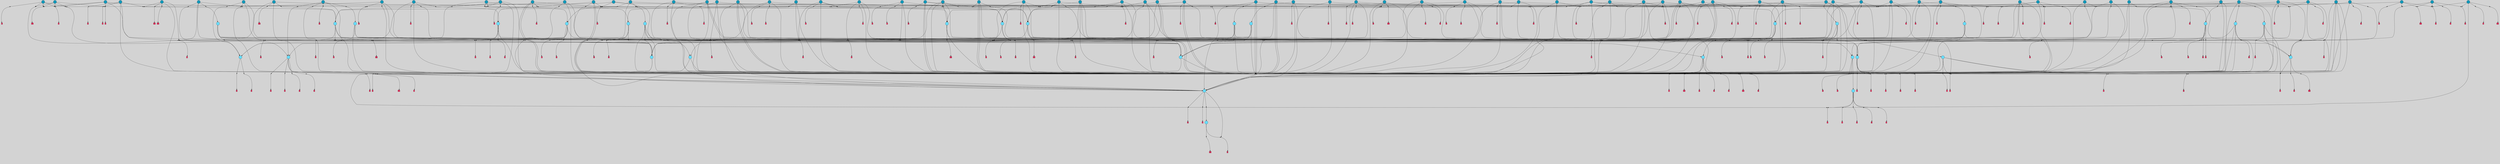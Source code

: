 // File exported with GEGELATI v1.3.1
// On the 2024-04-08 17:49:30
// With the File::TPGGraphDotExporter
digraph{
	graph[pad = "0.212, 0.055" bgcolor = lightgray]
	node[shape=circle style = filled label = ""]
		T3 [fillcolor="#66ddff"]
		T7 [fillcolor="#66ddff"]
		T9 [fillcolor="#66ddff"]
		T11 [fillcolor="#66ddff"]
		T24 [fillcolor="#66ddff"]
		T27 [fillcolor="#66ddff"]
		T90 [fillcolor="#66ddff"]
		T111 [fillcolor="#66ddff"]
		T129 [fillcolor="#66ddff"]
		T150 [fillcolor="#66ddff"]
		T159 [fillcolor="#66ddff"]
		T193 [fillcolor="#66ddff"]
		T211 [fillcolor="#66ddff"]
		T212 [fillcolor="#66ddff"]
		T215 [fillcolor="#66ddff"]
		T255 [fillcolor="#1199bb"]
		T321 [fillcolor="#66ddff"]
		T322 [fillcolor="#1199bb"]
		T399 [fillcolor="#66ddff"]
		T414 [fillcolor="#1199bb"]
		T421 [fillcolor="#1199bb"]
		T422 [fillcolor="#66ddff"]
		T426 [fillcolor="#66ddff"]
		T116 [fillcolor="#1199bb"]
		T448 [fillcolor="#66ddff"]
		T457 [fillcolor="#66ddff"]
		T471 [fillcolor="#1199bb"]
		T472 [fillcolor="#1199bb"]
		T479 [fillcolor="#66ddff"]
		T493 [fillcolor="#1199bb"]
		T506 [fillcolor="#66ddff"]
		T507 [fillcolor="#1199bb"]
		T510 [fillcolor="#1199bb"]
		T522 [fillcolor="#66ddff"]
		T535 [fillcolor="#1199bb"]
		T539 [fillcolor="#1199bb"]
		T547 [fillcolor="#1199bb"]
		T557 [fillcolor="#66ddff"]
		T563 [fillcolor="#1199bb"]
		T568 [fillcolor="#1199bb"]
		T570 [fillcolor="#1199bb"]
		T575 [fillcolor="#1199bb"]
		T577 [fillcolor="#1199bb"]
		T578 [fillcolor="#1199bb"]
		T580 [fillcolor="#1199bb"]
		T583 [fillcolor="#66ddff"]
		T585 [fillcolor="#66ddff"]
		T587 [fillcolor="#1199bb"]
		T590 [fillcolor="#66ddff"]
		T593 [fillcolor="#66ddff"]
		T595 [fillcolor="#1199bb"]
		T604 [fillcolor="#1199bb"]
		T606 [fillcolor="#1199bb"]
		T607 [fillcolor="#1199bb"]
		T609 [fillcolor="#1199bb"]
		T610 [fillcolor="#66ddff"]
		T611 [fillcolor="#1199bb"]
		T612 [fillcolor="#1199bb"]
		T614 [fillcolor="#1199bb"]
		T615 [fillcolor="#1199bb"]
		T618 [fillcolor="#1199bb"]
		T620 [fillcolor="#1199bb"]
		T627 [fillcolor="#1199bb"]
		T628 [fillcolor="#1199bb"]
		T631 [fillcolor="#1199bb"]
		T632 [fillcolor="#1199bb"]
		T634 [fillcolor="#1199bb"]
		T635 [fillcolor="#1199bb"]
		T637 [fillcolor="#1199bb"]
		T638 [fillcolor="#66ddff"]
		T640 [fillcolor="#1199bb"]
		T641 [fillcolor="#1199bb"]
		T643 [fillcolor="#1199bb"]
		T646 [fillcolor="#1199bb"]
		T648 [fillcolor="#1199bb"]
		T206 [fillcolor="#1199bb"]
		T650 [fillcolor="#1199bb"]
		T651 [fillcolor="#1199bb"]
		T594 [fillcolor="#1199bb"]
		T653 [fillcolor="#1199bb"]
		T655 [fillcolor="#1199bb"]
		T656 [fillcolor="#1199bb"]
		T658 [fillcolor="#1199bb"]
		T659 [fillcolor="#1199bb"]
		T660 [fillcolor="#1199bb"]
		T662 [fillcolor="#1199bb"]
		T663 [fillcolor="#1199bb"]
		T664 [fillcolor="#1199bb"]
		T665 [fillcolor="#1199bb"]
		T666 [fillcolor="#1199bb"]
		T667 [fillcolor="#1199bb"]
		T668 [fillcolor="#1199bb"]
		T669 [fillcolor="#1199bb"]
		T670 [fillcolor="#1199bb"]
		T672 [fillcolor="#1199bb"]
		T673 [fillcolor="#1199bb"]
		T674 [fillcolor="#1199bb"]
		T675 [fillcolor="#1199bb"]
		T676 [fillcolor="#1199bb"]
		T677 [fillcolor="#1199bb"]
		T678 [fillcolor="#1199bb"]
		T679 [fillcolor="#1199bb"]
		T680 [fillcolor="#1199bb"]
		T681 [fillcolor="#1199bb"]
		T682 [fillcolor="#1199bb"]
		T683 [fillcolor="#1199bb"]
		T684 [fillcolor="#1199bb"]
		T685 [fillcolor="#1199bb"]
		T686 [fillcolor="#1199bb"]
		P8498 [fillcolor="#cccccc" shape=point] //6|
		I8498 [shape=box style=invis label="6|1&2|6#1|7&#92;n10|7&2|0#1|5&#92;n9|4&0|1#2|2&#92;n8|6&0|0#1|0&#92;n"]
		P8498 -> I8498[style=invis]
		A6473 [fillcolor="#ff3366" shape=box margin=0.03 width=0 height=0 label="3"]
		T3 -> P8498 -> A6473
		P8499 [fillcolor="#cccccc" shape=point] //3|
		I8499 [shape=box style=invis label="7|6&2|4#0|2&#92;n10|3&2|7#1|4&#92;n11|6&0|4#0|1&#92;n7|1&0|0#2|6&#92;n7|6&0|3#2|6&#92;n4|0&2|6#0|1&#92;n4|4&2|5#0|2&#92;n4|6&0|4#2|7&#92;n10|0&2|3#1|5&#92;n2|6&0|5#0|2&#92;n1|0&2|3#0|7&#92;n1|6&2|0#0|5&#92;n6|2&0|1#0|7&#92;n9|2&0|3#2|7&#92;n5|3&0|6#0|6&#92;n1|7&2|5#2|3&#92;n8|1&2|7#0|6&#92;n1|0&2|5#2|1&#92;n7|1&2|2#2|5&#92;n7|4&2|6#0|3&#92;n"]
		P8499 -> I8499[style=invis]
		A6474 [fillcolor="#ff3366" shape=box margin=0.03 width=0 height=0 label="4"]
		T3 -> P8499 -> A6474
		P8500 [fillcolor="#cccccc" shape=point] //-3|
		I8500 [shape=box style=invis label="1|6&2|7#0|7&#92;n10|2&0|7#1|3&#92;n9|6&2|7#2|2&#92;n5|3&0|7#0|7&#92;n1|6&2|3#0|0&#92;n2|3&2|3#2|2&#92;n5|1&2|6#0|6&#92;n"]
		P8500 -> I8500[style=invis]
		A6475 [fillcolor="#ff3366" shape=box margin=0.03 width=0 height=0 label="7"]
		T7 -> P8500 -> A6475
		P8501 [fillcolor="#cccccc" shape=point] //5|
		I8501 [shape=box style=invis label="0|5&2|3#0|1&#92;n0|6&2|1#2|4&#92;n6|2&2|6#0|7&#92;n7|4&0|3#0|1&#92;n5|4&0|7#1|6&#92;n9|1&0|5#2|2&#92;n6|3&2|3#1|7&#92;n11|7&2|4#1|6&#92;n2|5&0|1#0|0&#92;n4|7&0|0#0|2&#92;n6|2&0|6#0|0&#92;n2|1&2|6#2|4&#92;n10|0&2|0#1|0&#92;n6|6&2|4#0|6&#92;n"]
		P8501 -> I8501[style=invis]
		A6476 [fillcolor="#ff3366" shape=box margin=0.03 width=0 height=0 label="8"]
		T7 -> P8501 -> A6476
		P8502 [fillcolor="#cccccc" shape=point] //-6|
		I8502 [shape=box style=invis label="11|1&0|7#2|0&#92;n10|4&0|1#1|0&#92;n4|3&2|4#2|1&#92;n0|5&2|0#0|0&#92;n6|1&0|0#0|3&#92;n8|2&2|0#0|4&#92;n11|4&2|0#1|6&#92;n7|0&2|6#2|3&#92;n5|3&2|6#2|0&#92;n2|0&2|0#0|4&#92;n"]
		P8502 -> I8502[style=invis]
		A6477 [fillcolor="#ff3366" shape=box margin=0.03 width=0 height=0 label="9"]
		T9 -> P8502 -> A6477
		P8503 [fillcolor="#cccccc" shape=point] //2|
		I8503 [shape=box style=invis label="6|3&2|7#1|4&#92;n8|6&0|0#2|5&#92;n2|1&0|2#0|3&#92;n8|7&0|6#0|4&#92;n2|1&2|0#0|1&#92;n0|0&2|2#2|3&#92;n6|6&0|7#2|1&#92;n6|1&0|7#2|6&#92;n5|4&2|7#0|4&#92;n0|3&0|4#2|0&#92;n11|0&2|0#2|5&#92;n4|5&2|5#2|4&#92;n5|7&0|6#0|4&#92;n9|7&2|5#0|3&#92;n5|4&2|1#0|3&#92;n5|3&0|1#1|7&#92;n0|4&0|3#2|5&#92;n"]
		P8503 -> I8503[style=invis]
		A6478 [fillcolor="#ff3366" shape=box margin=0.03 width=0 height=0 label="10"]
		T9 -> P8503 -> A6478
		P8504 [fillcolor="#cccccc" shape=point] //6|
		I8504 [shape=box style=invis label="3|0&2|7#2|2&#92;n3|2&0|4#2|5&#92;n5|1&0|2#1|0&#92;n8|7&0|1#2|0&#92;n8|5&0|3#0|6&#92;n0|2&0|2#2|3&#92;n1|5&2|5#0|5&#92;n5|6&0|6#0|7&#92;n6|7&0|0#2|6&#92;n1|2&2|3#0|0&#92;n7|7&2|3#0|4&#92;n0|7&2|7#0|6&#92;n1|0&2|2#2|7&#92;n4|4&0|1#0|0&#92;n"]
		P8504 -> I8504[style=invis]
		A6479 [fillcolor="#ff3366" shape=box margin=0.03 width=0 height=0 label="11"]
		T11 -> P8504 -> A6479
		P8505 [fillcolor="#cccccc" shape=point] //-4|
		I8505 [shape=box style=invis label="4|1&0|4#2|6&#92;n1|2&2|2#2|0&#92;n1|2&2|0#0|6&#92;n8|4&2|3#2|5&#92;n5|5&2|1#1|0&#92;n"]
		P8505 -> I8505[style=invis]
		A6480 [fillcolor="#ff3366" shape=box margin=0.03 width=0 height=0 label="12"]
		T11 -> P8505 -> A6480
		P8506 [fillcolor="#cccccc" shape=point] //1|
		I8506 [shape=box style=invis label="5|1&0|6#2|7&#92;n2|4&0|4#2|2&#92;n0|6&0|5#0|4&#92;n10|6&2|5#1|6&#92;n9|3&0|1#1|7&#92;n10|3&2|2#1|0&#92;n5|0&0|0#2|1&#92;n11|3&2|3#1|5&#92;n10|3&0|1#1|0&#92;n2|4&0|1#0|1&#92;n0|2&0|3#2|4&#92;n9|2&2|1#2|5&#92;n11|7&2|6#2|6&#92;n"]
		P8506 -> I8506[style=invis]
		T24 -> P8506 -> T7
		P8507 [fillcolor="#cccccc" shape=point] //5|
		I8507 [shape=box style=invis label="3|0&2|0#0|1&#92;n3|0&0|7#0|1&#92;n5|3&0|2#2|6&#92;n4|4&2|4#2|6&#92;n11|2&0|7#1|6&#92;n2|7&2|2#2|5&#92;n9|3&2|6#2|7&#92;n7|7&0|0#0|4&#92;n6|1&2|4#2|3&#92;n5|4&2|0#1|6&#92;n1|3&0|7#0|4&#92;n"]
		P8507 -> I8507[style=invis]
		A6481 [fillcolor="#ff3366" shape=box margin=0.03 width=0 height=0 label="7"]
		T24 -> P8507 -> A6481
		P8508 [fillcolor="#cccccc" shape=point] //-2|
		I8508 [shape=box style=invis label="4|1&0|4#0|3&#92;n4|2&0|5#2|0&#92;n5|5&2|6#0|5&#92;n1|4&0|1#0|2&#92;n6|3&2|7#1|5&#92;n0|4&2|0#0|3&#92;n8|5&2|5#1|2&#92;n10|7&2|7#1|1&#92;n3|4&0|0#2|1&#92;n3|6&2|5#2|5&#92;n8|3&0|1#0|7&#92;n10|0&2|7#1|3&#92;n4|1&2|4#0|1&#92;n9|3&2|0#0|4&#92;n3|6&2|0#0|4&#92;n1|2&0|6#2|1&#92;n4|0&2|1#2|2&#92;n"]
		P8508 -> I8508[style=invis]
		A6482 [fillcolor="#ff3366" shape=box margin=0.03 width=0 height=0 label="14"]
		T24 -> P8508 -> A6482
		P8509 [fillcolor="#cccccc" shape=point] //2|
		I8509 [shape=box style=invis label="9|1&2|3#0|1&#92;n5|2&2|0#2|4&#92;n3|6&2|5#2|7&#92;n7|0&2|5#0|4&#92;n1|2&0|3#0|5&#92;n7|3&2|7#0|0&#92;n"]
		P8509 -> I8509[style=invis]
		A6483 [fillcolor="#ff3366" shape=box margin=0.03 width=0 height=0 label="2"]
		T27 -> P8509 -> A6483
		P8510 [fillcolor="#cccccc" shape=point] //-6|
		I8510 [shape=box style=invis label="7|5&0|4#0|4&#92;n11|0&2|5#2|1&#92;n"]
		P8510 -> I8510[style=invis]
		A6484 [fillcolor="#ff3366" shape=box margin=0.03 width=0 height=0 label="3"]
		T27 -> P8510 -> A6484
		T27 -> P8499
		P8511 [fillcolor="#cccccc" shape=point] //0|
		I8511 [shape=box style=invis label="2|5&0|1#0|6&#92;n6|1&2|2#2|7&#92;n8|0&0|3#1|4&#92;n4|3&2|5#2|4&#92;n8|1&2|4#0|0&#92;n6|6&0|1#2|6&#92;n11|7&2|4#2|5&#92;n6|2&2|4#0|2&#92;n8|5&2|4#2|4&#92;n2|1&2|1#2|2&#92;n2|7&2|5#2|6&#92;n9|7&0|5#0|4&#92;n1|2&0|5#2|6&#92;n4|2&2|3#2|7&#92;n3|3&2|1#0|2&#92;n"]
		P8511 -> I8511[style=invis]
		A6485 [fillcolor="#ff3366" shape=box margin=0.03 width=0 height=0 label="5"]
		T27 -> P8511 -> A6485
		P8512 [fillcolor="#cccccc" shape=point] //0|
		I8512 [shape=box style=invis label="4|0&0|3#2|7&#92;n10|2&0|3#1|7&#92;n3|5&0|2#0|3&#92;n4|5&0|0#2|1&#92;n10|7&2|0#1|2&#92;n5|3&2|3#1|6&#92;n9|5&2|0#0|4&#92;n5|4&2|7#0|2&#92;n10|3&2|7#1|4&#92;n7|2&0|1#2|6&#92;n8|6&0|5#0|5&#92;n8|7&2|3#0|5&#92;n2|6&2|4#0|0&#92;n"]
		P8512 -> I8512[style=invis]
		A6486 [fillcolor="#ff3366" shape=box margin=0.03 width=0 height=0 label="5"]
		T27 -> P8512 -> A6486
		P8513 [fillcolor="#cccccc" shape=point] //-2|
		I8513 [shape=box style=invis label="8|4&2|1#2|5&#92;n4|1&0|7#2|1&#92;n5|7&2|3#2|2&#92;n10|4&2|5#1|7&#92;n10|0&2|6#1|3&#92;n4|5&2|7#0|6&#92;n9|5&2|4#0|4&#92;n2|4&0|5#0|7&#92;n11|1&2|4#2|6&#92;n5|6&0|7#1|2&#92;n2|7&2|7#2|6&#92;n5|2&0|5#1|5&#92;n3|0&0|6#0|2&#92;n4|0&0|4#2|4&#92;n4|4&2|6#0|7&#92;n10|6&2|0#1|4&#92;n9|7&0|3#1|4&#92;n1|4&2|6#0|3&#92;n11|5&2|6#0|3&#92;n0|3&0|5#0|1&#92;n"]
		P8513 -> I8513[style=invis]
		A6487 [fillcolor="#ff3366" shape=box margin=0.03 width=0 height=0 label="13"]
		T90 -> P8513 -> A6487
		P8514 [fillcolor="#cccccc" shape=point] //4|
		I8514 [shape=box style=invis label="7|1&2|6#1|3&#92;n10|1&0|3#1|6&#92;n8|5&2|3#2|1&#92;n11|5&0|0#2|6&#92;n4|1&0|6#0|0&#92;n11|1&0|2#0|3&#92;n2|0&2|1#0|7&#92;n"]
		P8514 -> I8514[style=invis]
		A6488 [fillcolor="#ff3366" shape=box margin=0.03 width=0 height=0 label="2"]
		T90 -> P8514 -> A6488
		P8515 [fillcolor="#cccccc" shape=point] //7|
		I8515 [shape=box style=invis label="10|3&0|1#1|4&#92;n4|6&0|0#0|2&#92;n4|5&0|6#0|0&#92;n4|3&0|6#2|1&#92;n7|0&0|3#1|2&#92;n4|7&0|6#0|5&#92;n7|6&0|7#0|6&#92;n6|6&0|0#0|3&#92;n11|1&0|4#2|5&#92;n10|2&0|3#1|2&#92;n"]
		P8515 -> I8515[style=invis]
		A6489 [fillcolor="#ff3366" shape=box margin=0.03 width=0 height=0 label="4"]
		T90 -> P8515 -> A6489
		P8516 [fillcolor="#cccccc" shape=point] //-3|
		I8516 [shape=box style=invis label="8|1&2|3#0|5&#92;n0|6&0|5#0|5&#92;n3|7&2|1#0|6&#92;n3|5&0|1#0|0&#92;n9|5&2|0#0|4&#92;n3|5&0|2#0|3&#92;n10|6&2|4#1|0&#92;n9|4&2|7#2|6&#92;n1|7&2|5#2|2&#92;n"]
		P8516 -> I8516[style=invis]
		A6490 [fillcolor="#ff3366" shape=box margin=0.03 width=0 height=0 label="5"]
		T90 -> P8516 -> A6490
		P8517 [fillcolor="#cccccc" shape=point] //-7|
		I8517 [shape=box style=invis label="3|0&2|0#0|1&#92;n1|1&0|2#0|4&#92;n11|2&0|7#1|6&#92;n9|7&0|0#0|4&#92;n3|0&0|7#0|1&#92;n9|3&2|6#2|7&#92;n5|3&0|2#2|6&#92;n6|1&2|4#2|3&#92;n5|4&2|0#1|6&#92;n1|3&0|7#0|7&#92;n"]
		P8517 -> I8517[style=invis]
		A6491 [fillcolor="#ff3366" shape=box margin=0.03 width=0 height=0 label="7"]
		T90 -> P8517 -> A6491
		P8518 [fillcolor="#cccccc" shape=point] //-5|
		I8518 [shape=box style=invis label="0|0&2|3#0|2&#92;n10|5&0|6#1|3&#92;n7|3&0|6#2|3&#92;n3|4&0|6#0|6&#92;n10|5&0|2#1|1&#92;n5|0&0|1#0|3&#92;n6|6&2|5#1|5&#92;n7|4&0|2#1|7&#92;n5|7&0|1#2|5&#92;n1|5&0|0#0|3&#92;n7|5&2|1#2|6&#92;n9|0&0|2#0|0&#92;n4|0&2|4#0|0&#92;n4|6&0|0#2|3&#92;n3|1&0|6#2|5&#92;n7|7&2|1#2|3&#92;n9|4&2|2#0|6&#92;n"]
		P8518 -> I8518[style=invis]
		T111 -> P8518 -> T9
		P8519 [fillcolor="#cccccc" shape=point] //7|
		I8519 [shape=box style=invis label="7|4&2|1#2|0&#92;n4|1&2|4#2|3&#92;n5|0&2|0#2|2&#92;n6|1&2|4#2|6&#92;n"]
		P8519 -> I8519[style=invis]
		A6492 [fillcolor="#ff3366" shape=box margin=0.03 width=0 height=0 label="9"]
		T111 -> P8519 -> A6492
		P8520 [fillcolor="#cccccc" shape=point] //2|
		I8520 [shape=box style=invis label="3|0&2|0#0|1&#92;n11|2&0|7#1|6&#92;n8|7&2|4#0|5&#92;n5|3&0|2#2|6&#92;n4|4&2|4#2|6&#92;n3|0&0|7#0|1&#92;n2|7&2|2#2|5&#92;n9|3&2|6#2|7&#92;n7|7&0|0#0|4&#92;n6|1&2|4#1|3&#92;n5|4&2|0#1|6&#92;n1|3&0|7#0|4&#92;n"]
		P8520 -> I8520[style=invis]
		A6493 [fillcolor="#ff3366" shape=box margin=0.03 width=0 height=0 label="7"]
		T111 -> P8520 -> A6493
		T111 -> P8502
		P8521 [fillcolor="#cccccc" shape=point] //8|
		I8521 [shape=box style=invis label="9|0&0|1#2|0&#92;n10|1&2|5#1|4&#92;n8|2&2|6#0|4&#92;n2|4&2|5#2|3&#92;n4|2&2|2#0|2&#92;n7|5&0|2#0|0&#92;n8|2&2|1#1|3&#92;n8|7&0|7#2|1&#92;n1|1&0|0#0|7&#92;n5|6&2|5#1|0&#92;n6|6&2|5#0|0&#92;n11|4&0|3#2|6&#92;n4|2&2|4#0|7&#92;n5|6&0|1#2|0&#92;n11|3&0|2#0|7&#92;n"]
		P8521 -> I8521[style=invis]
		A6494 [fillcolor="#ff3366" shape=box margin=0.03 width=0 height=0 label="6"]
		T129 -> P8521 -> A6494
		T129 -> P8507
		P8522 [fillcolor="#cccccc" shape=point] //10|
		I8522 [shape=box style=invis label="4|5&2|7#2|1&#92;n1|7&2|3#0|6&#92;n3|5&2|2#0|3&#92;n10|3&0|7#1|4&#92;n7|1&0|4#2|6&#92;n10|2&0|3#1|7&#92;n9|5&2|0#0|4&#92;n4|0&0|3#2|7&#92;n11|4&2|6#1|2&#92;n5|4&2|7#0|2&#92;n2|6&2|4#0|0&#92;n6|5&0|7#2|1&#92;n5|3&2|3#1|6&#92;n10|7&2|0#1|2&#92;n"]
		P8522 -> I8522[style=invis]
		A6495 [fillcolor="#ff3366" shape=box margin=0.03 width=0 height=0 label="5"]
		T129 -> P8522 -> A6495
		P8523 [fillcolor="#cccccc" shape=point] //5|
		I8523 [shape=box style=invis label="9|4&2|3#1|3&#92;n0|4&2|4#0|5&#92;n6|1&2|6#2|5&#92;n4|0&0|5#2|0&#92;n"]
		P8523 -> I8523[style=invis]
		A6496 [fillcolor="#ff3366" shape=box margin=0.03 width=0 height=0 label="7"]
		T129 -> P8523 -> A6496
		P8524 [fillcolor="#cccccc" shape=point] //6|
		I8524 [shape=box style=invis label="9|4&2|7#0|6&#92;n8|4&0|1#1|0&#92;n1|3&0|0#2|1&#92;n2|4&0|6#2|2&#92;n5|1&2|5#0|7&#92;n3|0&0|3#2|6&#92;n2|2&2|6#0|2&#92;n8|4&0|4#2|2&#92;n5|1&2|4#0|3&#92;n9|4&0|6#0|6&#92;n5|0&2|2#1|5&#92;n11|7&0|0#1|1&#92;n0|4&0|3#0|3&#92;n7|7&2|4#2|5&#92;n1|5&0|1#2|1&#92;n"]
		P8524 -> I8524[style=invis]
		A6497 [fillcolor="#ff3366" shape=box margin=0.03 width=0 height=0 label="1"]
		T129 -> P8524 -> A6497
		P8525 [fillcolor="#cccccc" shape=point] //-3|
		I8525 [shape=box style=invis label="2|6&0|0#0|7&#92;n9|6&2|0#0|6&#92;n3|0&0|5#0|1&#92;n5|5&0|4#0|3&#92;n6|1&2|4#2|3&#92;n2|7&2|2#2|5&#92;n5|3&0|2#2|6&#92;n7|7&0|0#0|4&#92;n5|4&2|0#1|6&#92;n9|3&2|6#2|7&#92;n1|3&0|7#0|4&#92;n"]
		P8525 -> I8525[style=invis]
		A6498 [fillcolor="#ff3366" shape=box margin=0.03 width=0 height=0 label="7"]
		T150 -> P8525 -> A6498
		P8526 [fillcolor="#cccccc" shape=point] //4|
		I8526 [shape=box style=invis label="6|0&0|7#1|0&#92;n8|6&2|6#2|7&#92;n"]
		P8526 -> I8526[style=invis]
		A6499 [fillcolor="#ff3366" shape=box margin=0.03 width=0 height=0 label="3"]
		T150 -> P8526 -> A6499
		P8527 [fillcolor="#cccccc" shape=point] //0|
		I8527 [shape=box style=invis label="2|5&0|1#0|6&#92;n6|1&2|2#2|7&#92;n8|0&0|3#1|4&#92;n11|7&2|4#2|5&#92;n8|1&2|4#0|0&#92;n6|6&0|1#2|6&#92;n7|0&2|4#1|0&#92;n4|1&2|5#2|4&#92;n6|2&2|4#0|2&#92;n8|5&2|4#2|4&#92;n2|1&2|1#2|2&#92;n2|7&2|5#2|6&#92;n9|7&0|5#0|4&#92;n1|2&0|5#2|6&#92;n4|2&2|3#2|7&#92;n3|3&2|1#0|2&#92;n"]
		P8527 -> I8527[style=invis]
		A6500 [fillcolor="#ff3366" shape=box margin=0.03 width=0 height=0 label="5"]
		T150 -> P8527 -> A6500
		P8528 [fillcolor="#cccccc" shape=point] //-8|
		I8528 [shape=box style=invis label="7|5&0|4#2|4&#92;n"]
		P8528 -> I8528[style=invis]
		A6501 [fillcolor="#ff3366" shape=box margin=0.03 width=0 height=0 label="3"]
		T150 -> P8528 -> A6501
		P8529 [fillcolor="#cccccc" shape=point] //7|
		I8529 [shape=box style=invis label="1|6&2|7#0|7&#92;n9|6&2|7#2|2&#92;n10|2&0|7#1|0&#92;n1|6&2|3#0|0&#92;n5|0&2|2#1|1&#92;n2|3&2|3#2|2&#92;n5|1&2|6#0|6&#92;n"]
		P8529 -> I8529[style=invis]
		T150 -> P8529 -> T90
		P8530 [fillcolor="#cccccc" shape=point] //7|
		I8530 [shape=box style=invis label="7|0&2|1#2|0&#92;n9|7&2|1#1|7&#92;n8|2&0|1#1|0&#92;n6|6&0|2#1|1&#92;n2|2&0|5#0|0&#92;n5|7&0|0#2|1&#92;n5|1&2|5#1|5&#92;n4|7&2|4#2|3&#92;n10|5&2|2#1|5&#92;n1|3&2|2#2|0&#92;n10|2&2|6#1|5&#92;n"]
		P8530 -> I8530[style=invis]
		A6502 [fillcolor="#ff3366" shape=box margin=0.03 width=0 height=0 label="1"]
		T159 -> P8530 -> A6502
		P8531 [fillcolor="#cccccc" shape=point] //7|
		I8531 [shape=box style=invis label="7|4&2|7#0|4&#92;n4|6&0|1#2|5&#92;n2|1&2|3#0|0&#92;n4|3&2|0#0|1&#92;n0|0&2|7#2|7&#92;n7|7&0|5#2|3&#92;n5|0&2|1#2|2&#92;n10|0&0|4#1|2&#92;n4|4&0|7#0|0&#92;n6|7&0|2#0|1&#92;n1|4&2|5#0|4&#92;n"]
		P8531 -> I8531[style=invis]
		A6503 [fillcolor="#ff3366" shape=box margin=0.03 width=0 height=0 label="0"]
		T159 -> P8531 -> A6503
		P8532 [fillcolor="#cccccc" shape=point] //5|
		I8532 [shape=box style=invis label="0|5&2|3#0|1&#92;n0|6&2|1#2|4&#92;n6|2&2|6#0|7&#92;n9|0&2|7#1|1&#92;n7|4&0|3#0|1&#92;n11|7&2|4#1|6&#92;n9|1&0|5#2|2&#92;n5|4&0|7#1|6&#92;n2|5&0|1#0|0&#92;n4|7&0|0#0|2&#92;n6|2&0|6#0|0&#92;n2|1&2|6#2|4&#92;n10|0&0|0#1|0&#92;n6|6&2|4#0|6&#92;n"]
		P8532 -> I8532[style=invis]
		T159 -> P8532 -> T129
		P8533 [fillcolor="#cccccc" shape=point] //-2|
		I8533 [shape=box style=invis label="1|0&0|3#0|3&#92;n2|7&0|4#0|4&#92;n11|6&2|1#1|4&#92;n6|1&2|5#0|0&#92;n2|0&2|0#0|6&#92;n1|3&2|1#0|4&#92;n"]
		P8533 -> I8533[style=invis]
		A6504 [fillcolor="#ff3366" shape=box margin=0.03 width=0 height=0 label="2"]
		T193 -> P8533 -> A6504
		P8534 [fillcolor="#cccccc" shape=point] //3|
		I8534 [shape=box style=invis label="5|4&2|7#0|4&#92;n0|4&0|3#2|5&#92;n8|6&0|0#2|5&#92;n2|1&0|2#0|3&#92;n9|7&0|6#0|4&#92;n0|0&2|2#2|3&#92;n6|6&0|7#2|1&#92;n6|1&0|7#2|6&#92;n0|3&0|4#2|0&#92;n11|0&2|0#2|5&#92;n4|5&2|5#2|4&#92;n5|3&0|1#1|7&#92;n9|7&2|2#0|3&#92;n5|4&2|1#0|3&#92;n5|0&0|6#0|4&#92;n0|0&0|1#2|0&#92;n"]
		P8534 -> I8534[style=invis]
		A6505 [fillcolor="#ff3366" shape=box margin=0.03 width=0 height=0 label="10"]
		T193 -> P8534 -> A6505
		P8535 [fillcolor="#cccccc" shape=point] //-1|
		I8535 [shape=box style=invis label="1|7&2|1#0|6&#92;n8|1&2|3#0|5&#92;n10|6&2|7#1|0&#92;n1|7&2|5#0|2&#92;n0|3&0|3#2|2&#92;n3|5&0|1#0|0&#92;n3|5&0|2#0|3&#92;n1|5&2|0#0|4&#92;n5|7&2|2#2|5&#92;n4|0&2|3#0|3&#92;n"]
		P8535 -> I8535[style=invis]
		T193 -> P8535 -> T3
		P8536 [fillcolor="#cccccc" shape=point] //10|
		I8536 [shape=box style=invis label="6|1&2|4#2|3&#92;n3|0&0|7#0|1&#92;n5|3&0|2#2|6&#92;n4|4&0|4#2|6&#92;n5|4&2|0#1|6&#92;n10|5&0|6#1|5&#92;n2|5&2|1#2|2&#92;n1|3&0|7#0|4&#92;n3|0&2|0#0|1&#92;n11|2&0|5#1|6&#92;n9|3&2|6#2|7&#92;n7|7&0|0#0|4&#92;n"]
		P8536 -> I8536[style=invis]
		A6506 [fillcolor="#ff3366" shape=box margin=0.03 width=0 height=0 label="7"]
		T193 -> P8536 -> A6506
		P8537 [fillcolor="#cccccc" shape=point] //5|
		I8537 [shape=box style=invis label="3|0&2|0#0|1&#92;n3|0&0|7#0|1&#92;n5|3&0|2#2|6&#92;n4|4&2|4#2|6&#92;n11|2&0|7#1|6&#92;n2|7&2|2#2|5&#92;n9|3&2|6#2|7&#92;n7|7&0|0#0|4&#92;n6|1&2|4#2|3&#92;n5|4&2|0#1|6&#92;n1|3&0|7#0|4&#92;n"]
		P8537 -> I8537[style=invis]
		A6507 [fillcolor="#ff3366" shape=box margin=0.03 width=0 height=0 label="7"]
		T211 -> P8537 -> A6507
		P8538 [fillcolor="#cccccc" shape=point] //10|
		I8538 [shape=box style=invis label="4|5&2|7#2|1&#92;n1|7&2|3#0|6&#92;n3|5&2|2#0|3&#92;n10|3&0|7#1|4&#92;n7|1&0|4#2|6&#92;n10|2&0|3#1|7&#92;n9|5&2|0#0|4&#92;n4|0&0|3#2|7&#92;n11|4&2|6#1|2&#92;n5|4&2|7#0|2&#92;n2|6&2|4#0|0&#92;n6|5&0|7#2|1&#92;n5|3&2|3#1|6&#92;n10|7&2|0#1|2&#92;n"]
		P8538 -> I8538[style=invis]
		A6508 [fillcolor="#ff3366" shape=box margin=0.03 width=0 height=0 label="5"]
		T211 -> P8538 -> A6508
		P8539 [fillcolor="#cccccc" shape=point] //8|
		I8539 [shape=box style=invis label="9|0&0|1#2|0&#92;n10|1&2|5#1|4&#92;n8|2&2|6#0|4&#92;n2|4&2|5#2|3&#92;n4|2&2|2#0|2&#92;n7|5&0|2#0|0&#92;n8|2&2|1#1|3&#92;n8|7&0|7#2|1&#92;n1|1&0|0#0|7&#92;n5|6&2|5#1|0&#92;n6|6&2|5#0|0&#92;n11|4&0|3#2|6&#92;n4|2&2|4#0|7&#92;n5|6&0|1#2|0&#92;n11|3&0|2#0|7&#92;n"]
		P8539 -> I8539[style=invis]
		A6509 [fillcolor="#ff3366" shape=box margin=0.03 width=0 height=0 label="6"]
		T211 -> P8539 -> A6509
		P8540 [fillcolor="#cccccc" shape=point] //5|
		I8540 [shape=box style=invis label="0|5&2|3#0|1&#92;n0|6&2|1#2|4&#92;n6|2&2|6#0|7&#92;n9|0&2|7#1|1&#92;n7|4&0|3#0|1&#92;n11|7&2|4#1|6&#92;n9|1&0|5#2|2&#92;n5|4&0|7#1|6&#92;n2|5&0|1#0|0&#92;n4|7&0|0#0|2&#92;n6|2&0|6#0|0&#92;n2|1&2|6#2|4&#92;n10|0&0|0#1|0&#92;n6|6&2|4#0|6&#92;n"]
		P8540 -> I8540[style=invis]
		T212 -> P8540 -> T211
		P8541 [fillcolor="#cccccc" shape=point] //6|
		I8541 [shape=box style=invis label="9|4&2|7#0|6&#92;n8|4&0|1#1|0&#92;n1|3&0|0#2|1&#92;n2|4&0|6#2|2&#92;n5|1&2|5#0|7&#92;n3|0&0|3#2|6&#92;n2|2&2|6#0|2&#92;n8|4&0|4#2|2&#92;n5|1&2|4#0|3&#92;n9|4&0|6#0|6&#92;n5|0&2|2#1|5&#92;n11|7&0|0#1|1&#92;n0|4&0|3#0|3&#92;n7|7&2|4#2|5&#92;n1|5&0|1#2|1&#92;n"]
		P8541 -> I8541[style=invis]
		A6510 [fillcolor="#ff3366" shape=box margin=0.03 width=0 height=0 label="1"]
		T211 -> P8541 -> A6510
		P8542 [fillcolor="#cccccc" shape=point] //7|
		I8542 [shape=box style=invis label="7|4&2|7#0|4&#92;n4|6&0|1#2|5&#92;n2|1&2|3#0|0&#92;n4|3&2|0#0|1&#92;n0|0&2|7#2|7&#92;n7|7&0|5#2|3&#92;n5|0&2|1#2|2&#92;n10|0&0|4#1|2&#92;n4|4&0|7#0|0&#92;n6|7&0|2#0|1&#92;n1|4&2|5#0|4&#92;n"]
		P8542 -> I8542[style=invis]
		A6511 [fillcolor="#ff3366" shape=box margin=0.03 width=0 height=0 label="0"]
		T212 -> P8542 -> A6511
		P8543 [fillcolor="#cccccc" shape=point] //5|
		I8543 [shape=box style=invis label="9|4&2|3#1|3&#92;n0|4&2|4#0|5&#92;n6|1&2|6#2|5&#92;n4|0&0|5#2|0&#92;n"]
		P8543 -> I8543[style=invis]
		A6512 [fillcolor="#ff3366" shape=box margin=0.03 width=0 height=0 label="7"]
		T211 -> P8543 -> A6512
		P8544 [fillcolor="#cccccc" shape=point] //7|
		I8544 [shape=box style=invis label="7|0&2|1#2|0&#92;n9|7&2|1#1|7&#92;n8|2&0|1#1|0&#92;n6|6&0|2#1|1&#92;n2|2&0|5#0|0&#92;n5|7&0|0#2|1&#92;n5|1&2|5#1|5&#92;n4|7&2|4#2|3&#92;n10|5&2|2#1|5&#92;n1|3&2|2#2|0&#92;n10|2&2|6#1|5&#92;n"]
		P8544 -> I8544[style=invis]
		A6513 [fillcolor="#ff3366" shape=box margin=0.03 width=0 height=0 label="1"]
		T212 -> P8544 -> A6513
		P8545 [fillcolor="#cccccc" shape=point] //-1|
		I8545 [shape=box style=invis label="11|7&2|0#1|7&#92;n1|5&2|4#2|4&#92;n4|3&0|1#0|5&#92;n1|6&0|0#0|4&#92;n8|6&2|4#0|0&#92;n4|0&0|0#0|5&#92;n10|4&2|0#1|0&#92;n9|6&2|5#1|3&#92;n0|7&2|1#0|5&#92;n0|6&2|3#2|0&#92;n4|4&0|5#0|1&#92;n"]
		P8545 -> I8545[style=invis]
		A6514 [fillcolor="#ff3366" shape=box margin=0.03 width=0 height=0 label="12"]
		T215 -> P8545 -> A6514
		P8546 [fillcolor="#cccccc" shape=point] //1|
		I8546 [shape=box style=invis label="9|3&0|0#1|1&#92;n4|6&0|5#0|7&#92;n3|6&0|0#2|0&#92;n6|2&2|5#1|4&#92;n8|7&0|7#0|0&#92;n5|0&2|6#0|6&#92;n"]
		P8546 -> I8546[style=invis]
		A6515 [fillcolor="#ff3366" shape=box margin=0.03 width=0 height=0 label="5"]
		T215 -> P8546 -> A6515
		P8547 [fillcolor="#cccccc" shape=point] //5|
		I8547 [shape=box style=invis label="4|4&0|6#2|1&#92;n7|6&0|1#1|4&#92;n6|2&0|7#1|3&#92;n9|1&2|6#0|7&#92;n1|6&2|3#0|0&#92;n2|3&2|3#2|2&#92;n1|0&2|7#2|7&#92;n10|3&0|7#1|7&#92;n"]
		P8547 -> I8547[style=invis]
		A6516 [fillcolor="#ff3366" shape=box margin=0.03 width=0 height=0 label="7"]
		T215 -> P8547 -> A6516
		T255 -> P8535
		P8548 [fillcolor="#cccccc" shape=point] //-9|
		I8548 [shape=box style=invis label="7|1&0|0#2|6&#92;n1|6&0|4#2|7&#92;n7|6&2|4#0|2&#92;n10|7&2|1#1|3&#92;n7|6&0|3#2|6&#92;n4|0&2|2#2|1&#92;n1|0&0|5#2|3&#92;n6|1&2|6#1|1&#92;n7|4&2|6#1|0&#92;n9|5&0|1#0|2&#92;n9|2&0|3#0|7&#92;n6|0&2|7#0|6&#92;n10|5&2|3#1|5&#92;n10|0&2|7#1|4&#92;n1|0&2|3#0|7&#92;n5|2&0|6#0|6&#92;n2|6&0|1#0|2&#92;n7|4&2|5#0|3&#92;n3|6&2|4#0|5&#92;n1|6&2|0#0|5&#92;n"]
		P8548 -> I8548[style=invis]
		A6517 [fillcolor="#ff3366" shape=box margin=0.03 width=0 height=0 label="4"]
		T255 -> P8548 -> A6517
		P8549 [fillcolor="#cccccc" shape=point] //7|
		I8549 [shape=box style=invis label="9|6&2|6#1|3&#92;n9|7&2|0#1|7&#92;n3|0&2|0#0|0&#92;n1|6&0|0#0|4&#92;n7|4&0|3#0|1&#92;n"]
		P8549 -> I8549[style=invis]
		A6518 [fillcolor="#ff3366" shape=box margin=0.03 width=0 height=0 label="12"]
		T255 -> P8549 -> A6518
		P8550 [fillcolor="#cccccc" shape=point] //-9|
		I8550 [shape=box style=invis label="11|5&0|0#2|6&#92;n8|5&2|3#2|1&#92;n7|1&0|6#1|3&#92;n11|4&0|2#0|1&#92;n9|0&2|7#1|6&#92;n10|1&0|3#1|6&#92;n0|3&0|4#2|5&#92;n5|7&2|3#1|6&#92;n2|0&2|1#0|7&#92;n"]
		P8550 -> I8550[style=invis]
		A6519 [fillcolor="#ff3366" shape=box margin=0.03 width=0 height=0 label="2"]
		T255 -> P8550 -> A6519
		P8551 [fillcolor="#cccccc" shape=point] //-7|
		I8551 [shape=box style=invis label="9|1&2|7#2|1&#92;n7|0&2|0#2|7&#92;n2|3&2|3#2|2&#92;n8|5&2|1#0|3&#92;n5|5&0|7#0|1&#92;n1|6&2|7#0|7&#92;n10|2&0|7#1|3&#92;n6|4&2|2#2|4&#92;n0|6&2|5#0|2&#92;n"]
		P8551 -> I8551[style=invis]
		A6520 [fillcolor="#ff3366" shape=box margin=0.03 width=0 height=0 label="7"]
		T255 -> P8551 -> A6520
		P8552 [fillcolor="#cccccc" shape=point] //-7|
		I8552 [shape=box style=invis label="9|1&2|7#2|1&#92;n7|0&2|0#2|7&#92;n2|3&2|3#2|2&#92;n8|5&2|1#0|3&#92;n5|5&0|7#0|1&#92;n1|6&2|7#0|7&#92;n10|2&0|7#1|3&#92;n6|4&2|2#2|4&#92;n0|6&2|5#0|2&#92;n"]
		P8552 -> I8552[style=invis]
		A6521 [fillcolor="#ff3366" shape=box margin=0.03 width=0 height=0 label="7"]
		T322 -> P8552 -> A6521
		P8553 [fillcolor="#cccccc" shape=point] //-9|
		I8553 [shape=box style=invis label="11|5&0|0#2|6&#92;n8|5&2|3#2|1&#92;n7|1&0|6#1|3&#92;n11|4&0|2#0|1&#92;n9|0&2|7#1|6&#92;n10|1&0|3#1|6&#92;n0|3&0|4#2|5&#92;n5|7&2|3#1|6&#92;n2|0&2|1#0|7&#92;n"]
		P8553 -> I8553[style=invis]
		A6522 [fillcolor="#ff3366" shape=box margin=0.03 width=0 height=0 label="2"]
		T322 -> P8553 -> A6522
		P8554 [fillcolor="#cccccc" shape=point] //-9|
		I8554 [shape=box style=invis label="7|1&0|0#2|6&#92;n1|6&0|4#2|7&#92;n7|6&2|4#0|2&#92;n10|7&2|1#1|3&#92;n7|6&0|3#2|6&#92;n4|0&2|2#2|1&#92;n1|0&0|5#2|3&#92;n6|1&2|6#1|1&#92;n7|4&2|6#1|0&#92;n9|5&0|1#0|2&#92;n9|2&0|3#0|7&#92;n6|0&2|7#0|6&#92;n10|5&2|3#1|5&#92;n10|0&2|7#1|4&#92;n1|0&2|3#0|7&#92;n5|2&0|6#0|6&#92;n2|6&0|1#0|2&#92;n7|4&2|5#0|3&#92;n3|6&2|4#0|5&#92;n1|6&2|0#0|5&#92;n"]
		P8554 -> I8554[style=invis]
		A6523 [fillcolor="#ff3366" shape=box margin=0.03 width=0 height=0 label="4"]
		T322 -> P8554 -> A6523
		P8555 [fillcolor="#cccccc" shape=point] //3|
		I8555 [shape=box style=invis label="7|6&2|4#0|2&#92;n10|3&2|7#1|4&#92;n11|6&0|4#0|1&#92;n7|1&0|0#2|6&#92;n7|6&0|3#2|6&#92;n4|0&2|6#0|1&#92;n4|4&2|5#0|2&#92;n4|6&0|4#2|7&#92;n10|0&2|3#1|5&#92;n2|6&0|5#0|2&#92;n1|0&2|3#0|7&#92;n1|6&2|0#0|5&#92;n6|2&0|1#0|7&#92;n9|2&0|3#2|7&#92;n5|3&0|6#0|6&#92;n1|7&2|5#2|3&#92;n8|1&2|7#0|6&#92;n1|0&2|5#2|1&#92;n7|1&2|2#2|5&#92;n7|4&2|6#0|3&#92;n"]
		P8555 -> I8555[style=invis]
		A6524 [fillcolor="#ff3366" shape=box margin=0.03 width=0 height=0 label="4"]
		T321 -> P8555 -> A6524
		P8556 [fillcolor="#cccccc" shape=point] //6|
		I8556 [shape=box style=invis label="6|1&2|6#1|7&#92;n10|7&2|0#1|5&#92;n9|4&0|1#2|2&#92;n8|6&0|0#1|0&#92;n"]
		P8556 -> I8556[style=invis]
		A6525 [fillcolor="#ff3366" shape=box margin=0.03 width=0 height=0 label="3"]
		T321 -> P8556 -> A6525
		P8557 [fillcolor="#cccccc" shape=point] //7|
		I8557 [shape=box style=invis label="9|6&2|6#1|3&#92;n9|7&2|0#1|7&#92;n3|0&2|0#0|0&#92;n1|6&0|0#0|4&#92;n7|4&0|3#0|1&#92;n"]
		P8557 -> I8557[style=invis]
		A6526 [fillcolor="#ff3366" shape=box margin=0.03 width=0 height=0 label="12"]
		T322 -> P8557 -> A6526
		P8558 [fillcolor="#cccccc" shape=point] //-1|
		I8558 [shape=box style=invis label="1|7&2|1#0|6&#92;n8|1&2|3#0|5&#92;n10|6&2|7#1|0&#92;n1|7&2|5#0|2&#92;n0|3&0|3#2|2&#92;n3|5&0|1#0|0&#92;n3|5&0|2#0|3&#92;n1|5&2|0#0|4&#92;n5|7&2|2#2|5&#92;n4|0&2|3#0|3&#92;n"]
		P8558 -> I8558[style=invis]
		T322 -> P8558 -> T321
		P8559 [fillcolor="#cccccc" shape=point] //8|
		I8559 [shape=box style=invis label="2|7&0|2#2|6&#92;n2|0&2|0#0|5&#92;n2|7&0|4#0|4&#92;n0|0&2|6#0|0&#92;n"]
		P8559 -> I8559[style=invis]
		A6527 [fillcolor="#ff3366" shape=box margin=0.03 width=0 height=0 label="2"]
		T399 -> P8559 -> A6527
		T399 -> P8535
		P8560 [fillcolor="#cccccc" shape=point] //-4|
		I8560 [shape=box style=invis label="0|6&2|7#2|4&#92;n4|4&0|4#2|6&#92;n3|0&0|7#0|1&#92;n5|3&0|2#2|6&#92;n1|3&0|7#0|1&#92;n5|4&2|0#1|6&#92;n10|5&0|6#1|5&#92;n2|5&2|1#2|2&#92;n6|1&2|4#2|3&#92;n3|0&2|2#0|1&#92;n11|2&0|5#1|6&#92;n9|3&2|6#2|7&#92;n7|7&0|0#0|4&#92;n8|1&0|1#1|5&#92;n"]
		P8560 -> I8560[style=invis]
		A6528 [fillcolor="#ff3366" shape=box margin=0.03 width=0 height=0 label="7"]
		T399 -> P8560 -> A6528
		P8561 [fillcolor="#cccccc" shape=point] //6|
		I8561 [shape=box style=invis label="3|1&0|2#0|4&#92;n6|0&2|2#1|6&#92;n8|6&2|6#1|0&#92;n6|5&2|4#2|5&#92;n"]
		P8561 -> I8561[style=invis]
		A6529 [fillcolor="#ff3366" shape=box margin=0.03 width=0 height=0 label="2"]
		T399 -> P8561 -> A6529
		P8562 [fillcolor="#cccccc" shape=point] //6|
		I8562 [shape=box style=invis label="7|0&2|5#1|2&#92;n10|6&2|1#1|3&#92;n7|5&0|2#0|7&#92;n10|7&0|1#1|5&#92;n4|6&2|5#0|5&#92;n4|4&0|7#2|7&#92;n"]
		P8562 -> I8562[style=invis]
		A6530 [fillcolor="#ff3366" shape=box margin=0.03 width=0 height=0 label="7"]
		T399 -> P8562 -> A6530
		P8563 [fillcolor="#cccccc" shape=point] //-1|
		I8563 [shape=box style=invis label="2|0&0|4#2|2&#92;n8|6&2|3#0|5&#92;n6|3&2|6#2|2&#92;n5|1&0|6#1|6&#92;n7|1&0|7#1|6&#92;n6|6&0|2#2|6&#92;n5|1&0|7#1|6&#92;n1|3&2|1#2|7&#92;n1|6&2|3#0|0&#92;n8|0&0|3#0|7&#92;n2|6&0|7#2|7&#92;n1|1&2|4#2|2&#92;n5|3&0|7#1|5&#92;n5|5&0|6#1|4&#92;n"]
		P8563 -> I8563[style=invis]
		A6531 [fillcolor="#ff3366" shape=box margin=0.03 width=0 height=0 label="7"]
		T414 -> P8563 -> A6531
		P8564 [fillcolor="#cccccc" shape=point] //6|
		I8564 [shape=box style=invis label="2|6&0|1#0|6&#92;n6|1&2|2#2|7&#92;n7|2&2|5#2|2&#92;n2|7&2|5#2|6&#92;n4|3&2|5#2|4&#92;n8|5&2|4#2|4&#92;n6|6&0|1#2|6&#92;n11|7&2|4#2|5&#92;n6|2&2|4#0|2&#92;n8|5&2|7#2|5&#92;n8|0&0|3#1|6&#92;n2|0&2|1#2|2&#92;n8|1&2|4#0|0&#92;n9|7&0|5#0|4&#92;n3|6&0|6#0|3&#92;n1|2&0|5#2|6&#92;n4|2&2|3#2|7&#92;n3|3&2|1#0|2&#92;n"]
		P8564 -> I8564[style=invis]
		T414 -> P8564 -> T111
		P8565 [fillcolor="#cccccc" shape=point] //5|
		I8565 [shape=box style=invis label="6|7&0|4#1|5&#92;n11|4&2|0#1|6&#92;n5|3&2|6#2|0&#92;n10|2&2|2#1|4&#92;n2|2&2|2#0|3&#92;n2|0&2|0#0|4&#92;n11|1&0|7#2|0&#92;n11|0&2|0#0|0&#92;n3|2&0|3#2|2&#92;n10|1&2|6#1|1&#92;n7|0&2|6#2|4&#92;n"]
		P8565 -> I8565[style=invis]
		A6532 [fillcolor="#ff3366" shape=box margin=0.03 width=0 height=0 label="9"]
		T414 -> P8565 -> A6532
		T414 -> P8507
		P8566 [fillcolor="#cccccc" shape=point] //8|
		I8566 [shape=box style=invis label="2|1&2|0#0|5&#92;n0|0&2|6#0|0&#92;n2|7&0|4#0|4&#92;n"]
		P8566 -> I8566[style=invis]
		A6533 [fillcolor="#ff3366" shape=box margin=0.03 width=0 height=0 label="2"]
		T414 -> P8566 -> A6533
		P8567 [fillcolor="#cccccc" shape=point] //5|
		I8567 [shape=box style=invis label="11|1&0|6#0|1&#92;n6|7&2|7#1|7&#92;n10|1&2|1#1|1&#92;n9|6&2|2#1|4&#92;n4|7&0|4#2|2&#92;n9|6&0|5#1|1&#92;n10|0&2|6#1|6&#92;n7|6&2|3#1|1&#92;n5|1&0|1#2|3&#92;n10|1&0|5#1|0&#92;n3|4&2|3#0|0&#92;n8|2&0|5#2|4&#92;n5|2&2|2#1|6&#92;n2|3&0|1#2|6&#92;n1|6&2|0#0|0&#92;n2|2&0|1#2|1&#92;n6|7&2|3#0|4&#92;n"]
		P8567 -> I8567[style=invis]
		T421 -> P8567 -> T150
		P8568 [fillcolor="#cccccc" shape=point] //-2|
		I8568 [shape=box style=invis label="5|2&2|0#2|4&#92;n9|1&2|3#0|1&#92;n3|6&2|5#2|7&#92;n7|0&2|1#0|4&#92;n1|2&0|3#0|5&#92;n7|3&2|7#0|0&#92;n"]
		P8568 -> I8568[style=invis]
		A6534 [fillcolor="#ff3366" shape=box margin=0.03 width=0 height=0 label="2"]
		T421 -> P8568 -> A6534
		P8569 [fillcolor="#cccccc" shape=point] //-2|
		I8569 [shape=box style=invis label="6|1&0|4#2|3&#92;n0|5&2|2#2|6&#92;n11|2&0|3#1|6&#92;n8|1&0|1#1|5&#92;n3|0&2|0#2|1&#92;n7|7&0|3#0|4&#92;n2|4&0|3#2|3&#92;n5|5&2|7#2|4&#92;n4|4&0|4#2|6&#92;n"]
		P8569 -> I8569[style=invis]
		A6535 [fillcolor="#ff3366" shape=box margin=0.03 width=0 height=0 label="7"]
		T421 -> P8569 -> A6535
		P8570 [fillcolor="#cccccc" shape=point] //10|
		I8570 [shape=box style=invis label="10|2&0|7#1|3&#92;n1|0&2|1#0|1&#92;n5|1&2|7#0|7&#92;n2|3&2|3#2|2&#92;n0|0&2|7#2|2&#92;n"]
		P8570 -> I8570[style=invis]
		A6536 [fillcolor="#ff3366" shape=box margin=0.03 width=0 height=0 label="7"]
		T421 -> P8570 -> A6536
		P8571 [fillcolor="#cccccc" shape=point] //7|
		I8571 [shape=box style=invis label="5|5&0|3#0|3&#92;n6|1&2|3#1|7&#92;n0|6&2|1#0|4&#92;n6|2&2|1#0|1&#92;n2|5&0|1#0|0&#92;n4|7&0|0#0|5&#92;n6|6&2|4#0|6&#92;n7|3&0|6#0|1&#92;n5|4&2|5#1|7&#92;n9|1&2|6#2|4&#92;n10|0&2|0#1|0&#92;n0|5&2|3#0|1&#92;n"]
		P8571 -> I8571[style=invis]
		A6537 [fillcolor="#ff3366" shape=box margin=0.03 width=0 height=0 label="8"]
		T421 -> P8571 -> A6537
		T422 -> P8564
		T422 -> P8527
		P8572 [fillcolor="#cccccc" shape=point] //5|
		I8572 [shape=box style=invis label="1|6&2|4#0|0&#92;n3|7&2|5#2|6&#92;n10|2&0|7#1|3&#92;n7|0&0|7#2|2&#92;n2|3&2|3#0|2&#92;n5|3&0|7#0|7&#92;n"]
		P8572 -> I8572[style=invis]
		A6538 [fillcolor="#ff3366" shape=box margin=0.03 width=0 height=0 label="7"]
		T422 -> P8572 -> A6538
		P8573 [fillcolor="#cccccc" shape=point] //9|
		I8573 [shape=box style=invis label="5|3&2|1#0|1&#92;n7|2&2|0#2|4&#92;n7|3&2|7#0|0&#92;n11|5&0|2#0|2&#92;n2|6&2|3#0|0&#92;n4|0&0|4#0|2&#92;n0|0&2|2#0|5&#92;n7|5&0|0#2|7&#92;n"]
		P8573 -> I8573[style=invis]
		A6539 [fillcolor="#ff3366" shape=box margin=0.03 width=0 height=0 label="2"]
		T422 -> P8573 -> A6539
		P8574 [fillcolor="#cccccc" shape=point] //-2|
		I8574 [shape=box style=invis label="8|3&2|1#0|5&#92;n4|1&0|7#2|0&#92;n4|4&2|2#2|3&#92;n8|2&2|7#1|1&#92;n0|4&0|1#2|3&#92;n0|0&2|6#2|7&#92;n6|2&0|2#2|6&#92;n5|4&0|0#2|7&#92;n"]
		P8574 -> I8574[style=invis]
		A6540 [fillcolor="#ff3366" shape=box margin=0.03 width=0 height=0 label="7"]
		T422 -> P8574 -> A6540
		T426 -> P8501
		P8575 [fillcolor="#cccccc" shape=point] //-5|
		I8575 [shape=box style=invis label="10|6&2|5#1|6&#92;n9|3&0|1#1|7&#92;n2|4&0|1#0|1&#92;n11|3&0|7#1|6&#92;n5|1&0|6#2|7&#92;n8|0&0|0#0|1&#92;n0|6&0|7#0|4&#92;n6|7&2|6#2|6&#92;n11|0&2|3#0|5&#92;n"]
		P8575 -> I8575[style=invis]
		T426 -> P8575 -> T7
		P8576 [fillcolor="#cccccc" shape=point] //-7|
		I8576 [shape=box style=invis label="6|4&2|6#1|0&#92;n2|6&0|2#0|0&#92;n9|4&2|6#2|1&#92;n11|5&0|1#0|1&#92;n5|5&0|0#0|1&#92;n4|6&0|7#0|5&#92;n1|0&2|4#2|2&#92;n3|4&0|2#0|5&#92;n0|4&2|6#0|0&#92;n10|1&0|0#1|0&#92;n7|0&2|0#2|2&#92;n1|2&2|5#2|2&#92;n1|4&0|1#0|7&#92;n9|0&0|6#1|2&#92;n10|3&0|4#1|2&#92;n3|3&2|2#0|7&#92;n1|6&2|0#0|0&#92;n3|2&0|1#2|2&#92;n"]
		P8576 -> I8576[style=invis]
		A6541 [fillcolor="#ff3366" shape=box margin=0.03 width=0 height=0 label="1"]
		T426 -> P8576 -> A6541
		T426 -> P8560
		P8577 [fillcolor="#cccccc" shape=point] //9|
		I8577 [shape=box style=invis label="11|0&2|0#1|1&#92;n3|6&0|6#0|0&#92;n1|4&0|0#2|4&#92;n7|5&2|2#1|3&#92;n11|7&2|6#1|7&#92;n5|2&0|6#1|5&#92;n9|5&0|6#0|3&#92;n2|2&2|7#0|5&#92;n9|3&2|2#2|0&#92;n11|0&2|7#0|1&#92;n1|1&2|0#0|1&#92;n6|6&0|6#1|2&#92;n9|7&0|1#0|3&#92;n2|0&2|4#2|5&#92;n2|4&2|2#0|0&#92;n6|1&2|1#1|7&#92;n10|7&2|5#1|6&#92;n11|5&2|7#2|4&#92;n"]
		P8577 -> I8577[style=invis]
		A6542 [fillcolor="#ff3366" shape=box margin=0.03 width=0 height=0 label="1"]
		T426 -> P8577 -> A6542
		P8578 [fillcolor="#cccccc" shape=point] //-1|
		I8578 [shape=box style=invis label="0|0&2|3#0|3&#92;n8|1&2|3#0|5&#92;n10|6&2|7#1|0&#92;n3|5&0|6#2|1&#92;n1|7&2|5#0|2&#92;n0|3&0|3#2|2&#92;n3|5&0|1#0|0&#92;n3|5&0|2#0|3&#92;n1|5&2|0#0|4&#92;n5|7&2|2#2|5&#92;n1|7&2|1#0|6&#92;n"]
		P8578 -> I8578[style=invis]
		T116 -> P8578 -> T3
		T116 -> P8549
		T116 -> P8550
		T116 -> P8551
		P8579 [fillcolor="#cccccc" shape=point] //-4|
		I8579 [shape=box style=invis label="0|4&0|0#2|7&#92;n8|5&2|4#2|4&#92;n4|3&2|5#2|4&#92;n11|7&2|2#2|5&#92;n6|5&2|2#2|7&#92;n3|2&0|7#0|7&#92;n3|3&2|1#0|3&#92;n2|6&0|3#2|5&#92;n0|1&2|6#2|2&#92;n8|2&0|0#1|6&#92;n0|7&0|5#0|4&#92;n9|5&0|3#2|7&#92;n2|7&2|5#2|6&#92;n9|0&2|0#0|1&#92;n1|2&2|4#0|2&#92;n"]
		P8579 -> I8579[style=invis]
		T116 -> P8579 -> T27
		P8580 [fillcolor="#cccccc" shape=point] //-6|
		I8580 [shape=box style=invis label="11|2&2|4#1|0&#92;n8|1&0|3#0|5&#92;n3|1&0|0#0|1&#92;n7|1&0|1#0|5&#92;n3|5&0|7#0|0&#92;n9|4&2|7#2|6&#92;n10|6&0|4#1|0&#92;n11|5&0|0#1|5&#92;n4|4&0|0#2|1&#92;n0|0&2|3#2|4&#92;n"]
		P8580 -> I8580[style=invis]
		A6543 [fillcolor="#ff3366" shape=box margin=0.03 width=0 height=0 label="5"]
		T448 -> P8580 -> A6543
		P8581 [fillcolor="#cccccc" shape=point] //-6|
		I8581 [shape=box style=invis label="10|4&0|1#1|0&#92;n4|3&2|4#2|1&#92;n11|4&2|0#1|6&#92;n8|3&2|0#0|4&#92;n6|1&0|0#0|3&#92;n0|5&2|0#0|0&#92;n0|5&0|1#2|5&#92;n7|4&2|6#2|3&#92;n5|3&2|6#2|0&#92;n2|2&0|5#0|1&#92;n2|0&2|0#0|4&#92;n"]
		P8581 -> I8581[style=invis]
		A6544 [fillcolor="#ff3366" shape=box margin=0.03 width=0 height=0 label="9"]
		T448 -> P8581 -> A6544
		P8582 [fillcolor="#cccccc" shape=point] //-1|
		I8582 [shape=box style=invis label="6|0&2|0#0|4&#92;n2|6&2|2#2|1&#92;n"]
		P8582 -> I8582[style=invis]
		T448 -> P8582 -> T212
		P8583 [fillcolor="#cccccc" shape=point] //-9|
		I8583 [shape=box style=invis label="8|5&2|3#2|1&#92;n11|5&0|0#2|6&#92;n2|0&2|1#0|4&#92;n11|4&0|2#0|1&#92;n9|0&2|7#1|6&#92;n10|1&0|3#1|6&#92;n2|6&0|7#2|2&#92;n0|4&0|4#2|5&#92;n5|7&2|3#1|6&#92;n7|1&0|6#1|3&#92;n"]
		P8583 -> I8583[style=invis]
		A6545 [fillcolor="#ff3366" shape=box margin=0.03 width=0 height=0 label="2"]
		T448 -> P8583 -> A6545
		P8584 [fillcolor="#cccccc" shape=point] //7|
		I8584 [shape=box style=invis label="5|5&0|6#2|0&#92;n4|7&0|7#2|7&#92;n3|2&0|6#0|3&#92;n10|2&2|5#1|5&#92;n1|0&2|2#2|7&#92;n9|4&2|3#1|5&#92;n2|5&2|7#2|4&#92;n11|5&2|5#0|2&#92;n6|0&0|7#2|2&#92;n11|3&0|5#1|0&#92;n"]
		P8584 -> I8584[style=invis]
		A6546 [fillcolor="#ff3366" shape=box margin=0.03 width=0 height=0 label="5"]
		T448 -> P8584 -> A6546
		T457 -> P8560
		P8585 [fillcolor="#cccccc" shape=point] //9|
		I8585 [shape=box style=invis label="2|5&0|1#0|6&#92;n6|2&2|4#0|3&#92;n6|1&2|2#2|7&#92;n11|7&2|4#2|5&#92;n4|3&2|5#2|4&#92;n6|6&0|3#2|6&#92;n8|0&0|3#1|4&#92;n7|7&0|1#2|6&#92;n5|1&0|5#1|3&#92;n2|2&0|2#2|5&#92;n11|5&2|4#2|2&#92;n2|1&2|1#2|2&#92;n2|7&2|5#2|6&#92;n9|7&0|5#0|4&#92;n1|2&0|5#2|6&#92;n10|0&2|6#1|7&#92;n3|3&2|1#0|2&#92;n"]
		P8585 -> I8585[style=invis]
		T457 -> P8585 -> T11
		T457 -> P8532
		P8586 [fillcolor="#cccccc" shape=point] //9|
		I8586 [shape=box style=invis label="6|7&0|2#0|3&#92;n0|1&0|2#0|6&#92;n5|0&0|4#0|7&#92;n10|6&0|1#1|1&#92;n0|7&2|4#2|1&#92;n"]
		P8586 -> I8586[style=invis]
		A6547 [fillcolor="#ff3366" shape=box margin=0.03 width=0 height=0 label="3"]
		T457 -> P8586 -> A6547
		T457 -> P8535
		T471 -> P8564
		P8587 [fillcolor="#cccccc" shape=point] //-8|
		I8587 [shape=box style=invis label="6|1&2|2#2|7&#92;n4|1&2|0#2|4&#92;n1|6&2|5#2|4&#92;n6|0&0|1#2|6&#92;n7|1&0|4#1|4&#92;n6|4&2|4#0|2&#92;n6|5&2|4#2|4&#92;n1|2&0|5#2|6&#92;n2|7&2|5#2|6&#92;n8|4&0|0#2|2&#92;n1|4&2|5#0|4&#92;n7|7&2|4#1|0&#92;n11|7&2|4#1|5&#92;n6|3&2|1#0|2&#92;n6|5&2|1#0|1&#92;n8|4&2|4#0|0&#92;n"]
		P8587 -> I8587[style=invis]
		T471 -> P8587 -> T159
		P8588 [fillcolor="#cccccc" shape=point] //-1|
		I8588 [shape=box style=invis label="6|2&2|4#0|3&#92;n0|0&2|3#0|4&#92;n8|3&2|3#0|4&#92;n2|1&0|2#0|2&#92;n4|3&0|5#0|5&#92;n"]
		P8588 -> I8588[style=invis]
		A6548 [fillcolor="#ff3366" shape=box margin=0.03 width=0 height=0 label="7"]
		T471 -> P8588 -> A6548
		T471 -> P8573
		P8589 [fillcolor="#cccccc" shape=point] //8|
		I8589 [shape=box style=invis label="5|3&2|1#0|1&#92;n10|6&2|6#1|6&#92;n7|3&2|7#0|0&#92;n7|5&0|0#2|7&#92;n11|5&0|2#0|2&#92;n0|0&2|2#0|5&#92;n7|3&2|0#2|4&#92;n"]
		P8589 -> I8589[style=invis]
		A6549 [fillcolor="#ff3366" shape=box margin=0.03 width=0 height=0 label="2"]
		T471 -> P8589 -> A6549
		P8590 [fillcolor="#cccccc" shape=point] //-4|
		I8590 [shape=box style=invis label="1|7&2|1#0|6&#92;n1|7&2|5#0|2&#92;n10|6&2|7#1|0&#92;n8|1&2|3#0|5&#92;n0|3&0|7#2|2&#92;n3|5&0|1#0|0&#92;n3|5&0|2#0|3&#92;n1|5&2|0#0|4&#92;n5|7&2|2#2|5&#92;n4|0&2|3#0|3&#92;n"]
		P8590 -> I8590[style=invis]
		T472 -> P8590 -> T3
		T472 -> P8570
		T472 -> P8564
		P8591 [fillcolor="#cccccc" shape=point] //2|
		I8591 [shape=box style=invis label="11|3&2|5#1|0&#92;n5|3&2|6#2|0&#92;n3|7&2|5#0|6&#92;n3|2&0|2#0|7&#92;n2|5&2|7#2|4&#92;n1|2&0|5#0|1&#92;n7|0&0|7#2|1&#92;n9|4&2|3#1|5&#92;n"]
		P8591 -> I8591[style=invis]
		A6550 [fillcolor="#ff3366" shape=box margin=0.03 width=0 height=0 label="5"]
		T472 -> P8591 -> A6550
		P8592 [fillcolor="#cccccc" shape=point] //4|
		I8592 [shape=box style=invis label="5|0&2|1#2|2&#92;n6|4&2|1#1|3&#92;n1|4&2|5#0|4&#92;n2|1&2|3#0|0&#92;n4|4&0|3#2|6&#92;n10|3&2|0#1|1&#92;n2|5&2|7#0|0&#92;n10|0&2|4#1|2&#92;n3|2&0|1#2|0&#92;n4|4&0|7#0|5&#92;n6|1&0|2#0|1&#92;n4|6&0|1#2|5&#92;n"]
		P8592 -> I8592[style=invis]
		A6551 [fillcolor="#ff3366" shape=box margin=0.03 width=0 height=0 label="0"]
		T479 -> P8592 -> A6551
		P8593 [fillcolor="#cccccc" shape=point] //5|
		I8593 [shape=box style=invis label="6|1&2|4#0|0&#92;n8|2&0|5#0|0&#92;n6|4&2|2#1|3&#92;n3|6&0|1#2|2&#92;n6|2&2|1#0|5&#92;n9|0&2|4#0|7&#92;n11|1&0|1#0|5&#92;n6|0&2|7#2|7&#92;n"]
		P8593 -> I8593[style=invis]
		A6552 [fillcolor="#ff3366" shape=box margin=0.03 width=0 height=0 label="7"]
		T479 -> P8593 -> A6552
		T479 -> P8564
		T479 -> P8501
		T479 -> P8570
		T493 -> P8570
		P8594 [fillcolor="#cccccc" shape=point] //5|
		I8594 [shape=box style=invis label="6|2&2|6#0|7&#92;n0|6&0|1#2|4&#92;n0|5&2|3#0|1&#92;n7|4&0|3#0|1&#92;n5|4&0|7#1|6&#92;n8|3&2|3#1|7&#92;n6|2&0|6#0|0&#92;n7|6&0|6#0|3&#92;n11|7&2|4#1|6&#92;n2|5&2|1#0|0&#92;n4|0&0|0#0|2&#92;n6|5&0|2#2|0&#92;n6|6&2|4#0|6&#92;n10|0&2|0#1|0&#92;n2|1&2|6#2|4&#92;n"]
		P8594 -> I8594[style=invis]
		A6553 [fillcolor="#ff3366" shape=box margin=0.03 width=0 height=0 label="8"]
		T493 -> P8594 -> A6553
		P8595 [fillcolor="#cccccc" shape=point] //-10|
		I8595 [shape=box style=invis label="8|5&2|1#2|4&#92;n10|1&2|0#1|5&#92;n8|6&2|5#1|3&#92;n8|0&2|3#0|4&#92;n8|3&2|1#0|4&#92;n5|7&0|1#1|6&#92;n"]
		P8595 -> I8595[style=invis]
		A6554 [fillcolor="#ff3366" shape=box margin=0.03 width=0 height=0 label="2"]
		T493 -> P8595 -> A6554
		T493 -> P8564
		T493 -> P8568
		T506 -> P8563
		P8596 [fillcolor="#cccccc" shape=point] //1|
		I8596 [shape=box style=invis label="2|6&0|1#2|6&#92;n8|1&2|4#0|0&#92;n7|2&2|3#2|2&#92;n8|0&0|3#1|6&#92;n0|3&0|0#2|4&#92;n2|5&2|4#2|4&#92;n6|6&0|1#2|6&#92;n11|7&2|4#2|5&#92;n2|0&2|5#2|6&#92;n1|2&0|5#2|6&#92;n4|3&2|5#2|4&#92;n2|0&2|1#2|2&#92;n4|7&0|5#0|4&#92;n2|0&0|5#0|0&#92;n8|4&2|3#2|7&#92;n"]
		P8596 -> I8596[style=invis]
		T506 -> P8596 -> T111
		T506 -> P8565
		T506 -> P8566
		P8597 [fillcolor="#cccccc" shape=point] //-8|
		I8597 [shape=box style=invis label="1|1&2|7#2|5&#92;n10|1&2|7#1|7&#92;n5|2&0|0#2|4&#92;n7|6&0|0#2|6&#92;n3|0&0|7#0|3&#92;n"]
		P8597 -> I8597[style=invis]
		A6555 [fillcolor="#ff3366" shape=box margin=0.03 width=0 height=0 label="2"]
		T506 -> P8597 -> A6555
		P8598 [fillcolor="#cccccc" shape=point] //-7|
		I8598 [shape=box style=invis label="3|7&0|0#0|1&#92;n8|7&0|0#0|6&#92;n7|3&0|3#1|4&#92;n10|3&2|1#1|1&#92;n8|5&0|2#2|5&#92;n10|0&2|0#1|7&#92;n"]
		P8598 -> I8598[style=invis]
		A6556 [fillcolor="#ff3366" shape=box margin=0.03 width=0 height=0 label="7"]
		T507 -> P8598 -> A6556
		T507 -> P8579
		P8599 [fillcolor="#cccccc" shape=point] //-5|
		I8599 [shape=box style=invis label="4|7&0|3#2|4&#92;n10|7&0|7#1|6&#92;n1|6&2|4#0|2&#92;n0|0&2|6#2|5&#92;n4|4&2|1#0|3&#92;n0|0&0|0#0|2&#92;n9|6&2|6#0|3&#92;n3|7&2|7#0|3&#92;n0|1&2|3#2|7&#92;n6|1&0|7#0|5&#92;n2|3&2|7#2|2&#92;n"]
		P8599 -> I8599[style=invis]
		A6557 [fillcolor="#ff3366" shape=box margin=0.03 width=0 height=0 label="0"]
		T507 -> P8599 -> A6557
		T507 -> P8564
		T510 -> P8564
		P8600 [fillcolor="#cccccc" shape=point] //-10|
		I8600 [shape=box style=invis label="8|2&2|1#1|3&#92;n7|5&0|2#0|0&#92;n4|5&0|3#0|1&#92;n2|4&2|5#2|3&#92;n0|0&0|5#0|3&#92;n10|0&0|2#1|0&#92;n9|1&2|6#0|1&#92;n8|7&0|7#2|1&#92;n1|1&0|4#0|7&#92;n6|3&2|5#0|0&#92;n11|4&0|3#2|6&#92;n9|0&0|1#2|0&#92;n5|6&0|1#0|0&#92;n8|2&2|6#0|4&#92;n"]
		P8600 -> I8600[style=invis]
		T510 -> P8600 -> T215
		P8601 [fillcolor="#cccccc" shape=point] //-3|
		I8601 [shape=box style=invis label="8|4&0|1#1|0&#92;n0|7&2|6#0|0&#92;n8|3&2|0#0|2&#92;n10|4&2|6#1|2&#92;n6|4&2|6#2|4&#92;n5|5&0|0#0|1&#92;n1|7&0|7#0|5&#92;n2|6&2|4#2|2&#92;n7|5&2|5#1|0&#92;n0|7&2|2#0|7&#92;n2|0&0|7#2|4&#92;n10|1&0|0#1|0&#92;n7|3&0|1#2|5&#92;n3|6&0|6#2|2&#92;n11|1&2|0#2|4&#92;n8|4&2|5#2|0&#92;n3|2&2|1#2|2&#92;n3|3&2|2#0|7&#92;n1|6&2|0#0|0&#92;n6|4&2|6#1|0&#92;n"]
		P8601 -> I8601[style=invis]
		T510 -> P8601 -> T129
		P8602 [fillcolor="#cccccc" shape=point] //-3|
		I8602 [shape=box style=invis label="5|0&2|1#2|2&#92;n4|6&0|2#2|5&#92;n1|4&2|5#0|4&#92;n4|3&2|0#0|1&#92;n0|0&2|6#2|7&#92;n10|0&0|4#1|2&#92;n4|4&0|7#0|0&#92;n6|1&0|2#0|1&#92;n2|1&2|3#0|0&#92;n"]
		P8602 -> I8602[style=invis]
		A6558 [fillcolor="#ff3366" shape=box margin=0.03 width=0 height=0 label="0"]
		T510 -> P8602 -> A6558
		P8603 [fillcolor="#cccccc" shape=point] //-7|
		I8603 [shape=box style=invis label="7|4&2|7#0|0&#92;n8|7&2|6#2|5&#92;n4|3&2|0#2|1&#92;n5|7&0|4#2|6&#92;n4|5&0|1#2|6&#92;n7|7&0|4#0|6&#92;n8|0&0|4#1|0&#92;n6|7&0|2#0|3&#92;n8|4&0|7#2|1&#92;n10|3&0|3#1|2&#92;n0|0&2|7#0|7&#92;n2|0&0|0#2|6&#92;n5|3&0|0#1|5&#92;n"]
		P8603 -> I8603[style=invis]
		A6559 [fillcolor="#ff3366" shape=box margin=0.03 width=0 height=0 label="0"]
		T522 -> P8603 -> A6559
		P8604 [fillcolor="#cccccc" shape=point] //3|
		I8604 [shape=box style=invis label="8|2&2|7#1|7&#92;n10|7&0|7#1|6&#92;n0|3&0|0#2|3&#92;n9|7&2|6#0|3&#92;n4|4&2|1#0|1&#92;n5|6&2|0#1|4&#92;n4|5&0|1#0|2&#92;n0|0&2|0#0|5&#92;n6|1&0|7#0|6&#92;n"]
		P8604 -> I8604[style=invis]
		A6560 [fillcolor="#ff3366" shape=box margin=0.03 width=0 height=0 label="0"]
		T522 -> P8604 -> A6560
		P8605 [fillcolor="#cccccc" shape=point] //-3|
		I8605 [shape=box style=invis label="2|6&0|1#0|6&#92;n8|3&0|5#1|0&#92;n6|1&2|2#2|7&#92;n8|5&2|7#2|5&#92;n2|7&2|5#2|6&#92;n4|3&2|5#2|4&#92;n6|6&0|1#2|6&#92;n11|7&0|4#2|5&#92;n4|4&0|4#0|6&#92;n7|2&2|5#2|2&#92;n1|7&0|4#0|1&#92;n9|7&0|5#0|4&#92;n8|1&2|4#0|0&#92;n4|2&2|3#2|7&#92;n2|0&2|1#2|2&#92;n3|6&0|6#0|3&#92;n8|0&0|3#1|6&#92;n3|3&2|1#0|2&#92;n5|6&0|0#1|0&#92;n"]
		P8605 -> I8605[style=invis]
		T522 -> P8605 -> T111
		P8606 [fillcolor="#cccccc" shape=point] //-5|
		I8606 [shape=box style=invis label="11|4&2|6#1|2&#92;n6|2&0|5#2|1&#92;n6|5&0|7#2|1&#92;n10|4&0|3#1|7&#92;n11|0&0|2#0|3&#92;n7|1&0|4#0|6&#92;n6|4&2|5#0|5&#92;n1|7&2|3#0|6&#92;n5|3&2|0#1|6&#92;n4|0&0|4#0|7&#92;n5|4&2|7#0|2&#92;n10|2&2|1#1|1&#92;n9|3&0|5#1|5&#92;n4|5&2|7#2|1&#92;n2|6&2|4#0|0&#92;n9|1&2|2#0|2&#92;n9|5&0|0#0|4&#92;n"]
		P8606 -> I8606[style=invis]
		T522 -> P8606 -> T7
		P8607 [fillcolor="#cccccc" shape=point] //1|
		I8607 [shape=box style=invis label="6|1&2|4#0|0&#92;n8|2&0|5#0|0&#92;n6|4&2|2#1|2&#92;n6|2&2|1#0|5&#92;n11|5&0|1#0|5&#92;n9|0&2|4#0|7&#92;n3|6&0|1#2|2&#92;n"]
		P8607 -> I8607[style=invis]
		A6561 [fillcolor="#ff3366" shape=box margin=0.03 width=0 height=0 label="7"]
		T535 -> P8607 -> A6561
		P8608 [fillcolor="#cccccc" shape=point] //-1|
		I8608 [shape=box style=invis label="10|1&2|2#1|1&#92;n10|2&2|4#1|6&#92;n1|7&0|3#2|6&#92;n10|1&0|7#1|5&#92;n2|3&0|7#0|4&#92;n3|4&2|3#0|2&#92;n11|2&0|2#2|6&#92;n11|0&2|4#1|6&#92;n3|0&2|6#2|5&#92;n1|4&2|1#2|2&#92;n"]
		P8608 -> I8608[style=invis]
		T535 -> P8608 -> T193
		P8609 [fillcolor="#cccccc" shape=point] //5|
		I8609 [shape=box style=invis label="11|3&0|0#1|7&#92;n9|6&2|2#1|3&#92;n0|0&0|4#0|3&#92;n8|1&2|4#1|0&#92;n4|4&0|2#0|0&#92;n"]
		P8609 -> I8609[style=invis]
		A6562 [fillcolor="#ff3366" shape=box margin=0.03 width=0 height=0 label="12"]
		T535 -> P8609 -> A6562
		P8610 [fillcolor="#cccccc" shape=point] //1|
		I8610 [shape=box style=invis label="0|6&2|3#2|0&#92;n1|2&2|5#2|5&#92;n9|2&2|0#1|7&#92;n2|1&2|6#0|0&#92;n2|6&2|4#0|0&#92;n4|0&0|0#0|5&#92;n0|7&2|1#0|5&#92;n1|1&0|0#0|4&#92;n4|3&0|1#0|3&#92;n7|6&0|6#0|1&#92;n6|0&2|2#1|7&#92;n11|7&0|7#2|6&#92;n3|6&0|2#2|4&#92;n4|4&0|5#0|1&#92;n"]
		P8610 -> I8610[style=invis]
		A6563 [fillcolor="#ff3366" shape=box margin=0.03 width=0 height=0 label="12"]
		T535 -> P8610 -> A6563
		T535 -> P8564
		T539 -> P8564
		T539 -> P8572
		P8611 [fillcolor="#cccccc" shape=point] //6|
		I8611 [shape=box style=invis label="4|4&0|4#2|2&#92;n11|0&0|4#0|6&#92;n0|0&2|2#0|5&#92;n7|4&2|5#1|7&#92;n3|5&0|3#2|6&#92;n11|0&2|3#2|4&#92;n6|6&2|3#1|0&#92;n1|6&2|2#0|3&#92;n6|3&0|7#2|0&#92;n2|0&0|4#2|2&#92;n5|3&2|1#2|1&#92;n8|1&0|5#2|6&#92;n"]
		P8611 -> I8611[style=invis]
		A6564 [fillcolor="#ff3366" shape=box margin=0.03 width=0 height=0 label="2"]
		T539 -> P8611 -> A6564
		P8612 [fillcolor="#cccccc" shape=point] //-8|
		I8612 [shape=box style=invis label="6|2&2|4#0|2&#92;n2|7&2|5#2|6&#92;n2|5&0|3#0|6&#92;n3|3&2|0#2|5&#92;n6|6&0|1#2|6&#92;n11|7&2|4#1|5&#92;n8|0&0|3#1|4&#92;n1|6&2|5#2|4&#92;n9|7&0|5#0|4&#92;n1|2&0|2#2|6&#92;n3|3&2|1#0|3&#92;n4|2&2|3#2|6&#92;n6|1&2|2#2|7&#92;n8|5&2|1#2|4&#92;n6|1&0|2#0|2&#92;n7|3&0|2#1|5&#92;n"]
		P8612 -> I8612[style=invis]
		T539 -> P8612 -> T24
		T539 -> P8575
		T547 -> P8564
		T547 -> P8501
		T547 -> P8570
		P8613 [fillcolor="#cccccc" shape=point] //-2|
		I8613 [shape=box style=invis label="2|2&2|1#0|6&#92;n5|1&0|5#2|1&#92;n11|7&2|2#2|1&#92;n8|7&2|1#2|0&#92;n2|5&0|0#0|6&#92;n2|4&0|4#2|3&#92;n11|3&2|3#1|7&#92;n1|4&2|5#0|6&#92;n8|0&2|0#1|0&#92;n8|0&0|0#0|6&#92;n6|0&0|6#0|4&#92;n11|4&0|5#0|6&#92;n2|6&0|5#0|3&#92;n0|2&2|1#0|1&#92;n5|6&0|0#0|2&#92;n"]
		P8613 -> I8613[style=invis]
		T547 -> P8613 -> T3
		T547 -> P8594
		T557 -> P8570
		P8614 [fillcolor="#cccccc" shape=point] //-3|
		I8614 [shape=box style=invis label="7|7&0|2#0|1&#92;n2|6&0|1#0|6&#92;n4|3&2|5#2|4&#92;n4|2&2|3#2|7&#92;n2|7&2|5#2|6&#92;n6|1&2|2#2|7&#92;n8|3&0|1#0|1&#92;n8|5&2|4#2|4&#92;n6|0&0|1#2|6&#92;n11|7&2|4#2|5&#92;n6|2&0|4#0|2&#92;n8|5&2|7#2|5&#92;n7|4&2|5#2|2&#92;n2|0&2|1#2|2&#92;n8|1&2|4#0|0&#92;n9|7&0|5#0|4&#92;n3|6&0|6#0|3&#92;n1|2&0|5#2|6&#92;n8|0&0|3#1|6&#92;n3|3&2|1#0|2&#92;n"]
		P8614 -> I8614[style=invis]
		T557 -> P8614 -> T111
		P8615 [fillcolor="#cccccc" shape=point] //3|
		I8615 [shape=box style=invis label="1|5&2|0#0|4&#92;n10|4&0|3#1|5&#92;n5|3&2|2#0|5&#92;n2|0&2|3#0|3&#92;n1|7&2|5#0|2&#92;n9|7&2|1#0|2&#92;n3|5&0|2#0|3&#92;n9|7&2|0#0|4&#92;n1|1&2|1#0|6&#92;n9|0&0|0#2|4&#92;n"]
		P8615 -> I8615[style=invis]
		T557 -> P8615 -> T3
		P8616 [fillcolor="#cccccc" shape=point] //-2|
		I8616 [shape=box style=invis label="11|7&2|0#1|7&#92;n4|3&0|1#2|5&#92;n0|4&2|4#2|7&#92;n1|6&0|0#0|4&#92;n4|0&0|0#0|5&#92;n0|6&2|3#2|0&#92;n9|6&2|5#1|3&#92;n0|7&2|1#2|5&#92;n4|4&0|5#0|1&#92;n10|4&0|0#1|0&#92;n"]
		P8616 -> I8616[style=invis]
		A6565 [fillcolor="#ff3366" shape=box margin=0.03 width=0 height=0 label="12"]
		T557 -> P8616 -> A6565
		T563 -> P8594
		T563 -> P8564
		P8617 [fillcolor="#cccccc" shape=point] //-4|
		I8617 [shape=box style=invis label="4|1&2|1#0|2&#92;n9|7&0|3#1|0&#92;n5|2&2|6#2|2&#92;n10|0&2|3#1|7&#92;n1|2&0|3#0|5&#92;n"]
		P8617 -> I8617[style=invis]
		A6566 [fillcolor="#ff3366" shape=box margin=0.03 width=0 height=0 label="2"]
		T563 -> P8617 -> A6566
		T563 -> P8567
		T563 -> P8570
		T568 -> P8501
		T568 -> P8536
		P8618 [fillcolor="#cccccc" shape=point] //-9|
		I8618 [shape=box style=invis label="5|6&2|0#2|5&#92;n7|3&2|7#2|5&#92;n5|0&0|1#0|3&#92;n10|0&2|4#1|3&#92;n9|5&0|3#2|0&#92;n3|4&0|3#0|1&#92;n3|1&0|7#0|0&#92;n4|4&0|7#0|0&#92;n7|2&0|6#1|2&#92;n"]
		P8618 -> I8618[style=invis]
		T568 -> P8618 -> T448
		P8619 [fillcolor="#cccccc" shape=point] //-2|
		I8619 [shape=box style=invis label="9|1&2|7#2|1&#92;n10|2&2|2#1|6&#92;n7|0&2|6#2|7&#92;n10|2&0|7#1|3&#92;n2|3&2|3#2|2&#92;n5|5&0|7#1|1&#92;n1|6&2|7#0|7&#92;n8|5&2|1#0|3&#92;n0|6&2|5#0|2&#92;n"]
		P8619 -> I8619[style=invis]
		A6567 [fillcolor="#ff3366" shape=box margin=0.03 width=0 height=0 label="7"]
		T570 -> P8619 -> A6567
		T570 -> P8553
		T570 -> P8557
		T570 -> P8558
		P8620 [fillcolor="#cccccc" shape=point] //7|
		I8620 [shape=box style=invis label="7|4&2|1#2|4&#92;n1|1&2|1#0|4&#92;n10|3&0|3#1|2&#92;n8|0&0|4#1|2&#92;n7|6&0|5#0|5&#92;n0|0&2|7#2|7&#92;n6|7&0|2#0|6&#92;n4|3&2|0#0|1&#92;n4|6&0|7#2|5&#92;n7|4&2|7#0|4&#92;n2|0&2|0#2|6&#92;n8|3&0|6#1|5&#92;n"]
		P8620 -> I8620[style=invis]
		A6568 [fillcolor="#ff3366" shape=box margin=0.03 width=0 height=0 label="0"]
		T570 -> P8620 -> A6568
		T575 -> P8564
		T575 -> P8587
		P8621 [fillcolor="#cccccc" shape=point] //-1|
		I8621 [shape=box style=invis label="7|1&0|0#2|6&#92;n1|6&0|4#2|7&#92;n7|6&2|4#0|2&#92;n10|7&2|2#1|3&#92;n1|0&2|3#0|7&#92;n1|0&0|5#2|3&#92;n6|5&2|5#2|6&#92;n3|6&2|4#0|5&#92;n7|4&2|6#1|0&#92;n9|5&0|1#0|2&#92;n9|2&0|3#0|7&#92;n6|0&2|7#0|6&#92;n6|1&2|6#1|1&#92;n10|1&0|7#1|4&#92;n7|4&2|4#0|3&#92;n5|2&0|6#0|6&#92;n1|6&2|0#0|5&#92;n4|6&2|2#2|1&#92;n10|5&2|3#1|5&#92;n2|6&0|1#0|2&#92;n"]
		P8621 -> I8621[style=invis]
		T575 -> P8621 -> T557
		T575 -> P8591
		P8622 [fillcolor="#cccccc" shape=point] //-8|
		I8622 [shape=box style=invis label="7|3&2|2#1|2&#92;n6|7&2|3#2|4&#92;n0|5&2|4#0|1&#92;n7|0&0|5#0|1&#92;n9|4&2|3#2|5&#92;n"]
		P8622 -> I8622[style=invis]
		T575 -> P8622 -> T90
		T577 -> P8564
		P8623 [fillcolor="#cccccc" shape=point] //-7|
		I8623 [shape=box style=invis label="0|5&2|3#0|1&#92;n0|6&2|1#2|4&#92;n6|2&2|6#0|7&#92;n7|4&0|3#0|1&#92;n5|4&0|7#1|6&#92;n9|1&0|5#2|2&#92;n6|2&0|6#0|0&#92;n11|7&2|4#1|6&#92;n7|5&2|1#2|5&#92;n2|5&0|1#0|0&#92;n4|7&0|0#0|2&#92;n6|3&2|3#1|7&#92;n2|1&0|6#2|4&#92;n10|0&2|0#1|0&#92;n6|6&2|4#0|6&#92;n"]
		P8623 -> I8623[style=invis]
		A6569 [fillcolor="#ff3366" shape=box margin=0.03 width=0 height=0 label="8"]
		T577 -> P8623 -> A6569
		T577 -> P8570
		T577 -> P8527
		T577 -> P8505
		T578 -> P8501
		T578 -> P8536
		P8624 [fillcolor="#cccccc" shape=point] //-5|
		I8624 [shape=box style=invis label="8|4&2|1#2|5&#92;n4|1&0|7#2|1&#92;n10|4&2|5#1|7&#92;n10|0&2|1#1|3&#92;n3|0&0|6#0|2&#92;n9|5&2|4#0|4&#92;n2|4&0|5#0|7&#92;n9|7&0|3#1|4&#92;n5|6&0|7#1|2&#92;n2|7&2|7#2|6&#92;n5|2&0|5#1|5&#92;n11|5&2|6#0|3&#92;n4|4&2|6#0|7&#92;n10|6&2|0#1|4&#92;n6|4&0|4#2|7&#92;n11|1&2|4#2|6&#92;n1|4&2|6#0|3&#92;n4|0&0|4#2|4&#92;n10|0&2|4#1|5&#92;n0|3&0|5#0|1&#92;n"]
		P8624 -> I8624[style=invis]
		T578 -> P8624 -> T522
		T580 -> P8570
		P8625 [fillcolor="#cccccc" shape=point] //2|
		I8625 [shape=box style=invis label="6|2&2|6#1|7&#92;n11|7&2|4#1|6&#92;n7|4&0|3#0|1&#92;n5|4&0|7#1|6&#92;n8|3&2|3#1|7&#92;n10|0&2|0#1|0&#92;n7|6&0|6#0|3&#92;n6|5&2|3#0|1&#92;n2|5&2|1#0|0&#92;n4|0&0|0#0|2&#92;n6|5&0|2#2|0&#92;n6|2&0|6#0|0&#92;n2|1&2|6#2|4&#92;n"]
		P8625 -> I8625[style=invis]
		A6570 [fillcolor="#ff3366" shape=box margin=0.03 width=0 height=0 label="8"]
		T580 -> P8625 -> A6570
		T580 -> P8564
		T580 -> P8589
		T580 -> P8567
		T583 -> P8593
		T583 -> P8564
		P8626 [fillcolor="#cccccc" shape=point] //4|
		I8626 [shape=box style=invis label="10|2&0|7#1|3&#92;n6|0&2|7#2|2&#92;n2|3&2|3#0|2&#92;n4|0&0|0#0|0&#92;n5|1&2|7#0|3&#92;n"]
		P8626 -> I8626[style=invis]
		A6571 [fillcolor="#ff3366" shape=box margin=0.03 width=0 height=0 label="7"]
		T583 -> P8626 -> A6571
		T583 -> P8565
		T583 -> P8563
		P8627 [fillcolor="#cccccc" shape=point] //-7|
		I8627 [shape=box style=invis label="0|3&0|7#2|2&#92;n1|7&0|1#0|6&#92;n1|7&2|5#0|2&#92;n10|7&2|7#1|0&#92;n8|1&2|3#0|5&#92;n3|5&0|1#0|0&#92;n9|0&2|1#1|0&#92;n2|7&0|6#2|6&#92;n3|5&0|2#0|3&#92;n1|5&2|0#0|4&#92;n5|7&2|2#2|5&#92;n"]
		P8627 -> I8627[style=invis]
		T585 -> P8627 -> T3
		T585 -> P8564
		T585 -> P8565
		P8628 [fillcolor="#cccccc" shape=point] //1|
		I8628 [shape=box style=invis label="9|3&0|1#1|7&#92;n5|1&0|6#2|7&#92;n11|0&2|3#0|5&#92;n2|4&0|1#0|1&#92;n8|4&2|2#0|7&#92;n8|0&0|1#0|1&#92;n0|6&0|5#0|4&#92;n5|3&0|7#1|6&#92;n6|7&2|6#2|6&#92;n"]
		P8628 -> I8628[style=invis]
		T585 -> P8628 -> T7
		T585 -> P8559
		P8629 [fillcolor="#cccccc" shape=point] //-3|
		I8629 [shape=box style=invis label="0|0&0|7#2|2&#92;n5|1&2|7#0|7&#92;n10|2&0|7#1|3&#92;n8|2&0|5#2|3&#92;n"]
		P8629 -> I8629[style=invis]
		A6572 [fillcolor="#ff3366" shape=box margin=0.03 width=0 height=0 label="7"]
		T587 -> P8629 -> A6572
		T587 -> P8564
		T587 -> P8567
		T587 -> P8559
		P8630 [fillcolor="#cccccc" shape=point] //-4|
		I8630 [shape=box style=invis label="3|5&0|2#0|7&#92;n9|2&0|6#1|4&#92;n9|6&2|3#1|5&#92;n11|2&0|2#2|7&#92;n6|3&2|6#0|1&#92;n11|7&0|2#0|1&#92;n6|1&2|4#0|4&#92;n0|5&0|1#0|0&#92;n0|2&2|3#2|2&#92;n11|2&2|6#2|0&#92;n1|6&2|1#0|5&#92;n7|0&2|4#1|6&#92;n"]
		P8630 -> I8630[style=invis]
		T590 -> P8630 -> T321
		P8631 [fillcolor="#cccccc" shape=point] //-10|
		I8631 [shape=box style=invis label="0|3&0|0#2|3&#92;n3|7&0|1#0|4&#92;n8|3&2|7#1|2&#92;n4|0&0|2#2|4&#92;n5|2&2|0#2|4&#92;n7|5&0|6#2|0&#92;n4|1&0|2#2|1&#92;n6|1&2|0#0|6&#92;n0|0&2|0#0|5&#92;n10|4&0|7#1|6&#92;n4|5&0|1#0|2&#92;n"]
		P8631 -> I8631[style=invis]
		A6573 [fillcolor="#ff3366" shape=box margin=0.03 width=0 height=0 label="0"]
		T590 -> P8631 -> A6573
		T590 -> P8564
		P8632 [fillcolor="#cccccc" shape=point] //-7|
		I8632 [shape=box style=invis label="11|0&2|3#0|5&#92;n5|0&0|7#1|6&#92;n8|4&2|2#0|7&#92;n2|1&2|3#0|3&#92;n6|7&0|6#2|6&#92;n0|6&0|5#0|4&#92;n2|4&0|1#0|1&#92;n6|3&0|6#0|3&#92;n"]
		P8632 -> I8632[style=invis]
		T590 -> P8632 -> T7
		T590 -> P8607
		T593 -> P8570
		T593 -> P8564
		P8633 [fillcolor="#cccccc" shape=point] //-2|
		I8633 [shape=box style=invis label="0|5&2|3#0|1&#92;n0|6&2|1#2|4&#92;n6|2&2|6#0|7&#92;n9|0&2|7#1|1&#92;n4|7&0|0#0|3&#92;n11|7&2|4#1|6&#92;n9|1&0|5#2|2&#92;n5|4&0|7#1|6&#92;n2|5&0|1#0|0&#92;n7|4&0|3#0|1&#92;n6|2&0|6#0|0&#92;n2|1&2|6#2|4&#92;n10|0&0|0#1|0&#92;n"]
		P8633 -> I8633[style=invis]
		T593 -> P8633 -> T129
		T593 -> P8589
		T595 -> P8570
		P8634 [fillcolor="#cccccc" shape=point] //-10|
		I8634 [shape=box style=invis label="6|2&2|6#0|7&#92;n0|6&0|1#2|4&#92;n0|5&2|3#0|1&#92;n7|2&0|3#0|1&#92;n5|4&0|7#1|6&#92;n8|3&2|3#1|7&#92;n4|6&0|4#0|4&#92;n10|0&2|0#1|0&#92;n7|6&0|6#0|3&#92;n11|7&2|4#1|6&#92;n2|5&2|1#0|0&#92;n4|0&0|0#0|2&#92;n6|5&0|2#2|0&#92;n6|6&2|4#0|6&#92;n6|2&0|6#0|0&#92;n2|1&2|6#2|4&#92;n"]
		P8634 -> I8634[style=invis]
		A6574 [fillcolor="#ff3366" shape=box margin=0.03 width=0 height=0 label="8"]
		T595 -> P8634 -> A6574
		P8635 [fillcolor="#cccccc" shape=point] //-4|
		I8635 [shape=box style=invis label="8|3&2|1#0|4&#92;n10|5&2|3#1|2&#92;n10|1&2|0#1|5&#92;n8|6&2|5#1|3&#92;n8|0&0|3#0|4&#92;n8|5&2|1#2|4&#92;n5|7&0|1#1|6&#92;n"]
		P8635 -> I8635[style=invis]
		A6575 [fillcolor="#ff3366" shape=box margin=0.03 width=0 height=0 label="2"]
		T595 -> P8635 -> A6575
		T595 -> P8564
		T604 -> P8570
		T604 -> P8564
		T604 -> P8589
		P8636 [fillcolor="#cccccc" shape=point] //-10|
		I8636 [shape=box style=invis label="10|1&0|5#1|0&#92;n6|7&2|7#1|7&#92;n10|1&2|1#1|1&#92;n2|3&0|1#2|7&#92;n4|7&0|4#2|2&#92;n9|6&0|5#1|1&#92;n10|0&2|6#1|6&#92;n7|6&2|3#1|1&#92;n5|1&0|1#2|3&#92;n11|1&2|6#0|1&#92;n3|4&2|3#0|0&#92;n8|2&0|5#2|4&#92;n9|6&2|2#1|4&#92;n1|6&2|0#0|0&#92;n2|2&0|1#2|1&#92;n6|7&2|3#0|4&#92;n"]
		P8636 -> I8636[style=invis]
		T604 -> P8636 -> T583
		T604 -> P8594
		P8637 [fillcolor="#cccccc" shape=point] //5|
		I8637 [shape=box style=invis label="2|6&0|2#0|0&#92;n7|5&2|5#1|0&#92;n0|4&2|6#0|6&#92;n10|4&2|6#1|2&#92;n8|3&2|0#0|2&#92;n8|4&2|5#1|1&#92;n9|4&2|6#2|7&#92;n3|0&2|0#0|5&#92;n1|6&0|4#2|2&#92;n3|2&2|4#2|2&#92;n3|3&2|2#0|5&#92;n8|1&0|0#1|6&#92;n10|1&0|0#1|0&#92;n7|3&0|1#2|5&#92;n3|6&0|6#2|2&#92;n2|0&0|7#2|4&#92;n10|0&0|4#1|4&#92;n8|4&2|1#1|0&#92;n1|6&2|0#0|0&#92;n"]
		P8637 -> I8637[style=invis]
		T606 -> P8637 -> T129
		P8638 [fillcolor="#cccccc" shape=point] //-10|
		I8638 [shape=box style=invis label="9|0&0|1#2|0&#92;n7|5&0|2#0|0&#92;n4|5&0|3#0|1&#92;n2|4&2|5#2|3&#92;n1|2&2|4#0|7&#92;n0|0&0|5#0|3&#92;n10|0&0|2#1|0&#92;n9|1&0|6#0|1&#92;n8|7&0|7#2|1&#92;n1|1&0|4#0|7&#92;n6|3&2|5#0|0&#92;n11|4&0|3#2|6&#92;n8|2&2|1#1|3&#92;n5|6&0|1#0|0&#92;n8|2&2|6#0|4&#92;n"]
		P8638 -> I8638[style=invis]
		T606 -> P8638 -> T215
		T606 -> P8594
		T606 -> P8564
		P8639 [fillcolor="#cccccc" shape=point] //-8|
		I8639 [shape=box style=invis label="0|5&0|4#0|6&#92;n5|4&0|3#0|4&#92;n2|5&2|0#2|2&#92;n10|0&2|0#1|7&#92;n"]
		P8639 -> I8639[style=invis]
		A6576 [fillcolor="#ff3366" shape=box margin=0.03 width=0 height=0 label="7"]
		T606 -> P8639 -> A6576
		T607 -> P8501
		P8640 [fillcolor="#cccccc" shape=point] //-5|
		I8640 [shape=box style=invis label="5|0&0|1#0|3&#92;n1|7&2|0#0|5&#92;n10|0&2|4#1|3&#92;n4|4&0|7#0|0&#92;n3|6&0|7#0|0&#92;n5|6&2|1#2|5&#92;n7|3&0|2#2|6&#92;n9|5&0|3#2|0&#92;n"]
		P8640 -> I8640[style=invis]
		T607 -> P8640 -> T448
		T607 -> P8568
		T607 -> P8564
		T609 -> P8564
		T609 -> P8570
		T609 -> P8599
		P8641 [fillcolor="#cccccc" shape=point] //-4|
		I8641 [shape=box style=invis label="8|3&0|2#1|4&#92;n8|3&2|3#2|0&#92;n10|0&0|3#1|1&#92;n6|5&0|6#1|5&#92;n"]
		P8641 -> I8641[style=invis]
		A6577 [fillcolor="#ff3366" shape=box margin=0.03 width=0 height=0 label="12"]
		T609 -> P8641 -> A6577
		T610 -> P8564
		T610 -> P8588
		P8642 [fillcolor="#cccccc" shape=point] //-8|
		I8642 [shape=box style=invis label="6|0&0|4#1|2&#92;n11|5&2|7#0|5&#92;n"]
		P8642 -> I8642[style=invis]
		T610 -> P8642 -> T27
		P8643 [fillcolor="#cccccc" shape=point] //5|
		I8643 [shape=box style=invis label="7|6&0|1#0|5&#92;n11|3&0|7#1|1&#92;n6|0&0|3#0|6&#92;n3|5&0|2#0|3&#92;n0|7&2|7#2|0&#92;n3|1&2|0#2|2&#92;n"]
		P8643 -> I8643[style=invis]
		T610 -> P8643 -> T3
		T610 -> P8638
		T611 -> P8594
		T611 -> P8564
		T611 -> P8567
		T611 -> P8570
		P8644 [fillcolor="#cccccc" shape=point] //-1|
		I8644 [shape=box style=invis label="2|6&2|2#2|1&#92;n6|0&2|0#2|4&#92;n"]
		P8644 -> I8644[style=invis]
		T611 -> P8644 -> T193
		T612 -> P8564
		P8645 [fillcolor="#cccccc" shape=point] //3|
		I8645 [shape=box style=invis label="0|2&2|4#0|6&#92;n0|0&2|2#0|5&#92;n7|3&2|7#0|0&#92;n10|5&0|0#1|3&#92;n7|4&2|0#2|4&#92;n4|0&0|4#0|2&#92;n7|7&0|0#2|7&#92;n2|6&2|3#0|0&#92;n"]
		P8645 -> I8645[style=invis]
		A6578 [fillcolor="#ff3366" shape=box margin=0.03 width=0 height=0 label="2"]
		T612 -> P8645 -> A6578
		P8646 [fillcolor="#cccccc" shape=point] //1|
		I8646 [shape=box style=invis label="3|7&2|7#2|2&#92;n2|7&2|3#0|6&#92;n8|3&2|7#2|0&#92;n11|5&2|2#0|6&#92;n0|5&2|7#2|1&#92;n10|0&2|3#1|0&#92;n"]
		P8646 -> I8646[style=invis]
		T612 -> P8646 -> T27
		P8647 [fillcolor="#cccccc" shape=point] //-1|
		I8647 [shape=box style=invis label="11|7&0|6#2|0&#92;n6|6&0|7#1|3&#92;n4|0&0|3#0|6&#92;n8|6&0|4#2|7&#92;n11|3&0|7#1|1&#92;n1|4&0|2#2|7&#92;n9|5&2|2#2|0&#92;n5|6&0|3#1|1&#92;n"]
		P8647 -> I8647[style=invis]
		T612 -> P8647 -> T422
		P8648 [fillcolor="#cccccc" shape=point] //0|
		I8648 [shape=box style=invis label="8|0&0|3#1|6&#92;n4|3&2|5#2|0&#92;n2|7&2|5#2|4&#92;n7|2&2|5#2|2&#92;n3|6&0|6#0|3&#92;n8|5&2|4#2|4&#92;n11|7&2|4#0|5&#92;n8|5&2|7#2|5&#92;n11|4&2|0#2|6&#92;n1|6&0|5#2|5&#92;n6|1&2|2#2|0&#92;n0|5&2|1#2|2&#92;n5|0&0|6#1|1&#92;n8|1&2|4#0|0&#92;n0|5&2|4#0|0&#92;n9|5&0|5#0|4&#92;n9|7&0|0#1|0&#92;n3|0&0|0#2|0&#92;n"]
		P8648 -> I8648[style=invis]
		T612 -> P8648 -> T111
		P8649 [fillcolor="#cccccc" shape=point] //1|
		I8649 [shape=box style=invis label="6|0&2|2#2|0&#92;n"]
		P8649 -> I8649[style=invis]
		T614 -> P8649 -> T426
		P8650 [fillcolor="#cccccc" shape=point] //-2|
		I8650 [shape=box style=invis label="5|1&2|2#1|3&#92;n0|0&0|6#2|5&#92;n8|3&2|6#1|1&#92;n3|7&2|1#2|7&#92;n9|1&0|3#0|1&#92;n0|6&2|1#0|3&#92;n2|6&0|1#2|5&#92;n1|2&0|3#0|5&#92;n2|4&2|3#0|3&#92;n6|7&2|7#1|7&#92;n4|5&0|7#0|0&#92;n"]
		P8650 -> I8650[style=invis]
		A6579 [fillcolor="#ff3366" shape=box margin=0.03 width=0 height=0 label="2"]
		T614 -> P8650 -> A6579
		T614 -> P8564
		T614 -> P8564
		T614 -> P8598
		T615 -> P8564
		P8651 [fillcolor="#cccccc" shape=point] //9|
		I8651 [shape=box style=invis label="4|5&0|1#0|0&#92;n8|4&2|3#2|5&#92;n11|0&2|0#0|6&#92;n6|0&0|3#2|1&#92;n"]
		P8651 -> I8651[style=invis]
		T615 -> P8651 -> T11
		P8652 [fillcolor="#cccccc" shape=point] //-9|
		I8652 [shape=box style=invis label="11|4&2|6#1|0&#92;n0|6&0|2#0|3&#92;n9|2&0|4#2|4&#92;n7|7&0|0#1|7&#92;n5|4&0|6#2|7&#92;n11|3&2|6#1|4&#92;n3|0&0|4#2|3&#92;n6|3&2|1#0|7&#92;n0|6&0|1#2|7&#92;n10|4&2|2#1|6&#92;n3|6&0|5#0|6&#92;n8|4&0|5#1|6&#92;n4|6&0|3#0|7&#92;n0|3&0|7#0|6&#92;n11|2&0|2#2|1&#92;n"]
		P8652 -> I8652[style=invis]
		T615 -> P8652 -> T7
		P8653 [fillcolor="#cccccc" shape=point] //-8|
		I8653 [shape=box style=invis label="11|1&0|7#2|0&#92;n6|4&2|2#0|7&#92;n2|0&2|0#0|4&#92;n0|5&2|0#0|0&#92;n3|3&2|4#0|6&#92;n6|1&0|0#0|3&#92;n8|2&2|0#0|4&#92;n10|4&0|1#1|0&#92;n7|3&2|6#2|3&#92;n5|3&2|6#2|0&#92;n11|4&2|0#1|6&#92;n"]
		P8653 -> I8653[style=invis]
		T618 -> P8653 -> T585
		T618 -> P8612
		P8654 [fillcolor="#cccccc" shape=point] //-8|
		I8654 [shape=box style=invis label="8|7&0|5#0|1&#92;n2|1&2|2#0|4&#92;n3|5&2|2#0|0&#92;n10|6&0|1#1|0&#92;n4|7&0|7#2|5&#92;n10|6&2|2#1|5&#92;n7|1&0|3#0|1&#92;n9|0&0|5#1|3&#92;n"]
		P8654 -> I8654[style=invis]
		T618 -> P8654 -> T399
		T618 -> P8535
		T620 -> P8629
		T620 -> P8564
		T620 -> P8559
		P8655 [fillcolor="#cccccc" shape=point] //-1|
		I8655 [shape=box style=invis label="3|6&0|2#2|5&#92;n5|2&2|6#0|5&#92;n6|7&2|0#2|6&#92;n6|2&0|2#2|4&#92;n7|0&0|1#0|4&#92;n6|3&2|1#1|3&#92;n10|4&0|7#1|3&#92;n5|5&2|0#0|7&#92;n10|2&0|5#1|4&#92;n2|3&0|4#2|3&#92;n11|3&2|1#0|2&#92;n6|0&0|6#0|0&#92;n8|2&2|0#1|6&#92;n7|5&2|1#1|1&#92;n4|2&2|0#0|5&#92;n10|5&0|6#1|4&#92;n11|5&2|5#2|5&#92;n0|5&0|6#2|7&#92;n4|6&0|7#2|4&#92;n5|5&2|3#1|2&#92;n"]
		P8655 -> I8655[style=invis]
		A6580 [fillcolor="#ff3366" shape=box margin=0.03 width=0 height=0 label="5"]
		T620 -> P8655 -> A6580
		T620 -> P8591
		T627 -> P8564
		T627 -> P8572
		P8656 [fillcolor="#cccccc" shape=point] //2|
		I8656 [shape=box style=invis label="1|3&0|2#2|1&#92;n9|1&2|4#1|5&#92;n9|3&0|0#1|0&#92;n1|3&0|2#2|3&#92;n8|5&2|3#2|4&#92;n8|7&0|1#0|4&#92;n11|0&0|7#0|5&#92;n5|3&2|4#1|7&#92;n2|5&0|3#2|6&#92;n0|5&0|4#2|3&#92;n6|3&2|4#2|6&#92;n9|5&0|2#2|7&#92;n10|2&0|4#1|6&#92;n1|3&2|1#0|2&#92;n"]
		P8656 -> I8656[style=invis]
		T627 -> P8656 -> T24
		T627 -> P8575
		T627 -> P8564
		T628 -> P8578
		T628 -> P8549
		T628 -> P8551
		T628 -> P8579
		P8657 [fillcolor="#cccccc" shape=point] //5|
		I8657 [shape=box style=invis label="11|5&2|5#0|2&#92;n4|7&0|7#2|7&#92;n10|2&2|4#1|5&#92;n3|2&0|2#0|3&#92;n9|4&2|3#0|5&#92;n2|5&2|7#2|4&#92;n1|0&2|2#2|7&#92;n6|0&0|7#2|2&#92;n0|0&0|7#0|5&#92;n11|4&0|5#1|0&#92;n"]
		P8657 -> I8657[style=invis]
		A6581 [fillcolor="#ff3366" shape=box margin=0.03 width=0 height=0 label="5"]
		T628 -> P8657 -> A6581
		T631 -> P8570
		P8658 [fillcolor="#cccccc" shape=point] //8|
		I8658 [shape=box style=invis label="10|1&0|4#1|3&#92;n6|2&2|0#0|7&#92;n5|2&2|5#1|0&#92;n0|2&0|1#2|4&#92;n0|5&2|3#0|1&#92;n7|4&0|3#0|1&#92;n6|5&0|2#2|0&#92;n6|2&0|6#0|0&#92;n7|6&0|6#0|3&#92;n5|4&0|7#1|6&#92;n4|0&0|0#0|2&#92;n11|7&2|4#1|6&#92;n6|6&2|4#0|6&#92;n2|1&2|6#2|3&#92;n10|0&2|0#1|0&#92;n"]
		P8658 -> I8658[style=invis]
		A6582 [fillcolor="#ff3366" shape=box margin=0.03 width=0 height=0 label="8"]
		T631 -> P8658 -> A6582
		T631 -> P8635
		T631 -> P8564
		P8659 [fillcolor="#cccccc" shape=point] //8|
		I8659 [shape=box style=invis label="5|3&2|1#0|1&#92;n10|6&2|6#1|4&#92;n7|3&2|7#0|0&#92;n7|5&0|0#2|7&#92;n0|0&2|2#0|5&#92;n11|5&0|2#0|2&#92;n7|3&2|0#2|4&#92;n"]
		P8659 -> I8659[style=invis]
		A6583 [fillcolor="#ff3366" shape=box margin=0.03 width=0 height=0 label="2"]
		T631 -> P8659 -> A6583
		T632 -> P8637
		T632 -> P8564
		P8660 [fillcolor="#cccccc" shape=point] //9|
		I8660 [shape=box style=invis label="4|2&2|3#2|7&#92;n6|1&2|2#2|7&#92;n9|0&0|2#2|7&#92;n2|7&2|5#2|6&#92;n4|3&2|5#2|4&#92;n2|6&0|1#0|6&#92;n6|6&0|1#2|6&#92;n11|7&2|4#2|5&#92;n6|2&0|4#0|2&#92;n8|5&2|7#2|5&#92;n8|4&0|3#1|6&#92;n8|2&2|4#0|0&#92;n9|7&0|5#0|4&#92;n9|5&0|4#2|2&#92;n1|2&0|5#2|5&#92;n8|5&2|4#2|4&#92;n3|3&2|1#0|2&#92;n"]
		P8660 -> I8660[style=invis]
		T632 -> P8660 -> T111
		P8661 [fillcolor="#cccccc" shape=point] //-5|
		I8661 [shape=box style=invis label="4|7&0|3#2|4&#92;n10|7&0|7#1|6&#92;n1|6&2|6#0|2&#92;n0|0&2|6#2|5&#92;n2|3&2|7#2|2&#92;n6|2&2|6#2|4&#92;n0|0&0|0#0|2&#92;n9|6&2|6#0|3&#92;n3|7&2|7#0|3&#92;n6|1&0|7#0|5&#92;n4|4&2|1#0|3&#92;n"]
		P8661 -> I8661[style=invis]
		A6584 [fillcolor="#ff3366" shape=box margin=0.03 width=0 height=0 label="0"]
		T632 -> P8661 -> A6584
		P8662 [fillcolor="#cccccc" shape=point] //10|
		I8662 [shape=box style=invis label="0|0&2|7#2|2&#92;n1|0&2|1#0|1&#92;n5|5&2|7#0|7&#92;n10|2&0|7#1|3&#92;n"]
		P8662 -> I8662[style=invis]
		A6585 [fillcolor="#ff3366" shape=box margin=0.03 width=0 height=0 label="7"]
		T634 -> P8662 -> A6585
		T634 -> P8564
		T634 -> P8586
		T634 -> P8567
		T634 -> P8563
		T635 -> P8564
		P8663 [fillcolor="#cccccc" shape=point] //-8|
		I8663 [shape=box style=invis label="1|6&2|0#0|3&#92;n11|6&2|2#0|7&#92;n5|0&0|5#1|7&#92;n10|2&0|4#1|5&#92;n7|1&0|3#0|6&#92;n11|6&2|4#0|7&#92;n11|6&2|1#0|3&#92;n2|5&2|1#0|1&#92;n3|4&0|2#0|5&#92;n8|1&2|7#0|4&#92;n"]
		P8663 -> I8663[style=invis]
		A6586 [fillcolor="#ff3366" shape=box margin=0.03 width=0 height=0 label="7"]
		T635 -> P8663 -> A6586
		T635 -> P8536
		P8664 [fillcolor="#cccccc" shape=point] //9|
		I8664 [shape=box style=invis label="4|5&2|7#0|0&#92;n5|3&2|7#0|0&#92;n0|0&2|2#0|5&#92;n11|5&0|2#0|2&#92;n5|3&2|1#0|2&#92;n10|6&2|6#1|6&#92;n6|3&2|0#2|4&#92;n11|3&2|7#1|5&#92;n4|4&0|0#0|1&#92;n"]
		P8664 -> I8664[style=invis]
		T635 -> P8664 -> T159
		T635 -> P8664
		P8665 [fillcolor="#cccccc" shape=point] //5|
		I8665 [shape=box style=invis label="11|6&2|1#0|5&#92;n0|4&2|3#0|5&#92;n0|2&0|3#2|2&#92;n0|3&0|5#0|1&#92;n9|4&2|7#0|3&#92;n0|5&2|2#0|6&#92;n7|5&0|3#0|6&#92;n7|0&2|3#0|0&#92;n7|7&2|2#2|1&#92;n"]
		P8665 -> I8665[style=invis]
		T637 -> P8665 -> T321
		T637 -> P8631
		P8666 [fillcolor="#cccccc" shape=point] //6|
		I8666 [shape=box style=invis label="2|6&0|1#0|6&#92;n6|1&2|2#2|7&#92;n7|2&2|5#2|2&#92;n2|7&2|5#2|6&#92;n4|3&2|5#2|4&#92;n8|5&2|4#2|4&#92;n6|6&0|1#2|6&#92;n11|7&2|4#2|5&#92;n6|2&2|4#0|2&#92;n8|5&2|7#2|5&#92;n8|0&0|3#1|6&#92;n4|2&2|3#2|7&#92;n8|1&2|4#0|0&#92;n9|7&0|5#0|4&#92;n3|6&0|6#0|3&#92;n1|2&0|5#2|6&#92;n6|6&2|2#2|7&#92;n2|0&2|1#0|2&#92;n3|3&2|1#0|2&#92;n"]
		P8666 -> I8666[style=invis]
		T637 -> P8666 -> T111
		T637 -> P8607
		P8667 [fillcolor="#cccccc" shape=point] //5|
		I8667 [shape=box style=invis label="1|7&2|3#0|6&#92;n5|4&2|7#0|2&#92;n7|1&0|4#2|1&#92;n10|3&2|7#1|4&#92;n8|0&0|3#2|6&#92;n10|6&0|5#1|7&#92;n11|4&2|6#1|2&#92;n10|2&0|3#1|7&#92;n10|3&2|1#1|6&#92;n2|6&2|5#0|0&#92;n9|5&2|0#0|4&#92;n6|5&0|7#2|1&#92;n3|6&0|0#0|5&#92;n5|3&2|3#1|6&#92;n10|4&2|0#1|2&#92;n"]
		P8667 -> I8667[style=invis]
		T637 -> P8667 -> T457
		P8668 [fillcolor="#cccccc" shape=point] //-7|
		I8668 [shape=box style=invis label="7|3&2|7#0|0&#92;n10|6&2|6#1|6&#92;n5|3&2|1#0|1&#92;n11|1&0|2#1|7&#92;n7|5&0|0#2|7&#92;n11|5&0|2#0|2&#92;n0|0&2|2#2|5&#92;n7|3&2|0#2|4&#92;n"]
		P8668 -> I8668[style=invis]
		A6587 [fillcolor="#ff3366" shape=box margin=0.03 width=0 height=0 label="2"]
		T638 -> P8668 -> A6587
		T638 -> P8636
		P8669 [fillcolor="#cccccc" shape=point] //2|
		I8669 [shape=box style=invis label="7|7&2|3#2|7&#92;n6|2&2|6#0|7&#92;n0|5&2|3#0|1&#92;n0|2&0|1#2|4&#92;n8|3&2|3#1|6&#92;n2|1&0|6#2|0&#92;n11|7&2|4#1|6&#92;n7|4&0|3#0|1&#92;n4|0&0|0#0|2&#92;n8|1&0|3#1|6&#92;n6|6&2|4#0|6&#92;n10|0&2|0#1|0&#92;n2|5&2|1#0|0&#92;n"]
		P8669 -> I8669[style=invis]
		T638 -> P8669 -> T212
		T638 -> P8564
		T638 -> P8559
		P8670 [fillcolor="#cccccc" shape=point] //-6|
		I8670 [shape=box style=invis label="5|5&0|7#1|1&#92;n10|2&2|2#1|6&#92;n7|0&2|6#2|7&#92;n10|2&0|7#1|3&#92;n10|0&2|6#1|0&#92;n8|5&2|1#0|6&#92;n11|2&2|1#0|4&#92;n"]
		P8670 -> I8670[style=invis]
		A6588 [fillcolor="#ff3366" shape=box margin=0.03 width=0 height=0 label="7"]
		T640 -> P8670 -> A6588
		T640 -> P8553
		P8671 [fillcolor="#cccccc" shape=point] //10|
		I8671 [shape=box style=invis label="7|3&0|3#0|1&#92;n9|6&2|6#1|3&#92;n7|6&0|1#1|5&#92;n1|6&0|3#0|5&#92;n4|6&2|0#0|6&#92;n3|0&2|4#0|0&#92;n"]
		P8671 -> I8671[style=invis]
		A6589 [fillcolor="#ff3366" shape=box margin=0.03 width=0 height=0 label="12"]
		T640 -> P8671 -> A6589
		T640 -> P8620
		T640 -> P8543
		T641 -> P8631
		T641 -> P8564
		P8672 [fillcolor="#cccccc" shape=point] //6|
		I8672 [shape=box style=invis label="0|2&2|1#0|3&#92;n5|0&0|7#2|6&#92;n5|2&0|4#2|4&#92;n8|4&2|3#0|7&#92;n4|4&2|5#0|5&#92;n6|7&0|3#2|6&#92;n0|3&0|3#2|5&#92;n9|5&0|7#0|6&#92;n8|4&0|0#0|1&#92;n11|3&2|6#0|3&#92;n6|1&0|6#1|5&#92;n"]
		P8672 -> I8672[style=invis]
		T641 -> P8672 -> T7
		P8673 [fillcolor="#cccccc" shape=point] //2|
		I8673 [shape=box style=invis label="7|6&2|4#1|1&#92;n6|2&2|1#1|5&#92;n7|7&2|4#1|6&#92;n8|0&0|0#0|3&#92;n5|4&0|6#0|3&#92;n2|7&0|5#0|3&#92;n3|2&0|3#0|2&#92;n3|0&0|4#2|2&#92;n10|1&0|4#1|1&#92;n3|5&0|6#2|1&#92;n"]
		P8673 -> I8673[style=invis]
		A6590 [fillcolor="#ff3366" shape=box margin=0.03 width=0 height=0 label="7"]
		T641 -> P8673 -> A6590
		P8674 [fillcolor="#cccccc" shape=point] //-3|
		I8674 [shape=box style=invis label="6|3&0|0#1|2&#92;n9|2&2|4#1|7&#92;n5|3&2|4#2|1&#92;n9|5&2|2#2|5&#92;n3|2&0|5#2|7&#92;n5|7&2|7#1|7&#92;n7|7&0|6#1|4&#92;n0|0&0|1#0|2&#92;n"]
		P8674 -> I8674[style=invis]
		T641 -> P8674 -> T426
		T643 -> P8630
		P8675 [fillcolor="#cccccc" shape=point] //6|
		I8675 [shape=box style=invis label="6|1&2|2#2|7&#92;n7|2&2|5#2|2&#92;n2|7&2|5#2|6&#92;n4|3&2|5#2|4&#92;n8|5&2|4#2|4&#92;n6|6&0|1#2|6&#92;n11|7&2|4#2|5&#92;n6|2&2|4#0|2&#92;n8|5&2|7#2|5&#92;n3|3&2|1#0|2&#92;n2|0&2|1#2|2&#92;n8|1&2|4#0|0&#92;n9|7&0|5#0|4&#92;n3|6&0|6#0|3&#92;n1|2&0|5#2|6&#92;n4|2&2|3#2|7&#92;n8|0&0|2#1|6&#92;n"]
		P8675 -> I8675[style=invis]
		T643 -> P8675 -> T111
		T643 -> P8628
		T643 -> P8548
		T643 -> P8666
		T646 -> P8564
		T646 -> P8559
		T646 -> P8591
		P8676 [fillcolor="#cccccc" shape=point] //8|
		I8676 [shape=box style=invis label="4|3&2|6#2|5&#92;n6|7&0|5#0|4&#92;n3|7&2|6#2|7&#92;n9|3&2|4#2|6&#92;n1|4&0|3#2|4&#92;n4|0&0|5#0|7&#92;n2|3&0|0#0|7&#92;n1|1&0|7#0|7&#92;n8|3&0|2#2|6&#92;n"]
		P8676 -> I8676[style=invis]
		A6591 [fillcolor="#ff3366" shape=box margin=0.03 width=0 height=0 label="4"]
		T646 -> P8676 -> A6591
		P8677 [fillcolor="#cccccc" shape=point] //-4|
		I8677 [shape=box style=invis label="7|0&2|0#1|7&#92;n7|3&0|3#1|4&#92;n8|0&0|3#0|6&#92;n10|3&0|1#1|1&#92;n3|3&0|0#0|1&#92;n8|5&0|2#2|5&#92;n"]
		P8677 -> I8677[style=invis]
		A6592 [fillcolor="#ff3366" shape=box margin=0.03 width=0 height=0 label="7"]
		T646 -> P8677 -> A6592
		T648 -> P8607
		T648 -> P8608
		T648 -> P8564
		P8678 [fillcolor="#cccccc" shape=point] //1|
		I8678 [shape=box style=invis label="11|0&2|6#1|5&#92;n9|6&2|4#0|6&#92;n"]
		P8678 -> I8678[style=invis]
		A6593 [fillcolor="#ff3366" shape=box margin=0.03 width=0 height=0 label="7"]
		T648 -> P8678 -> A6593
		P8679 [fillcolor="#cccccc" shape=point] //3|
		I8679 [shape=box style=invis label="6|3&0|4#0|0&#92;n9|0&2|1#2|3&#92;n"]
		P8679 -> I8679[style=invis]
		A6594 [fillcolor="#ff3366" shape=box margin=0.03 width=0 height=0 label="2"]
		T648 -> P8679 -> A6594
		T206 -> P8570
		T206 -> P8634
		P8680 [fillcolor="#cccccc" shape=point] //-8|
		I8680 [shape=box style=invis label="5|7&0|2#2|1&#92;n6|5&2|1#2|1&#92;n2|7&0|0#2|1&#92;n9|0&2|4#2|6&#92;n"]
		P8680 -> I8680[style=invis]
		A6595 [fillcolor="#ff3366" shape=box margin=0.03 width=0 height=0 label="0"]
		T206 -> P8680 -> A6595
		T206 -> P8570
		T206 -> P8564
		T650 -> P8617
		T650 -> P8564
		P8681 [fillcolor="#cccccc" shape=point] //5|
		I8681 [shape=box style=invis label="7|3&0|7#2|0&#92;n4|7&2|2#2|5&#92;n6|2&0|2#1|7&#92;n3|3&2|1#0|3&#92;n6|4&2|0#2|2&#92;n1|3&0|7#2|1&#92;n2|1&0|0#0|1&#92;n2|2&2|2#0|4&#92;n0|2&0|7#0|7&#92;n7|2&2|5#1|6&#92;n8|1&2|1#2|3&#92;n6|0&0|3#2|3&#92;n1|5&2|1#2|0&#92;n7|3&2|5#1|5&#92;n0|2&0|6#2|5&#92;n1|5&0|6#0|0&#92;n"]
		P8681 -> I8681[style=invis]
		A6596 [fillcolor="#ff3366" shape=box margin=0.03 width=0 height=0 label="5"]
		T650 -> P8681 -> A6596
		P8682 [fillcolor="#cccccc" shape=point] //9|
		I8682 [shape=box style=invis label="0|0&2|0#0|5&#92;n3|7&0|1#0|4&#92;n4|5&0|1#0|2&#92;n4|0&0|7#2|4&#92;n5|2&2|0#1|4&#92;n4|1&0|2#2|1&#92;n6|1&0|0#0|6&#92;n8|0&2|3#2|5&#92;n8|2&2|7#1|2&#92;n0|3&0|0#2|3&#92;n10|4&0|7#1|6&#92;n"]
		P8682 -> I8682[style=invis]
		A6597 [fillcolor="#ff3366" shape=box margin=0.03 width=0 height=0 label="0"]
		T650 -> P8682 -> A6597
		T650 -> P8506
		T651 -> P8637
		T651 -> P8638
		T651 -> P8594
		P8683 [fillcolor="#cccccc" shape=point] //-2|
		I8683 [shape=box style=invis label="5|4&0|3#0|4&#92;n2|5&2|4#2|2&#92;n10|0&2|0#1|7&#92;n"]
		P8683 -> I8683[style=invis]
		A6598 [fillcolor="#ff3366" shape=box margin=0.03 width=0 height=0 label="7"]
		T651 -> P8683 -> A6598
		T651 -> P8564
		T594 -> P8570
		P8684 [fillcolor="#cccccc" shape=point] //7|
		I8684 [shape=box style=invis label="4|5&2|5#0|5&#92;n1|5&2|7#0|2&#92;n10|0&2|5#1|5&#92;n"]
		P8684 -> I8684[style=invis]
		A6599 [fillcolor="#ff3366" shape=box margin=0.03 width=0 height=0 label="2"]
		T594 -> P8684 -> A6599
		T594 -> P8564
		P8685 [fillcolor="#cccccc" shape=point] //7|
		I8685 [shape=box style=invis label="9|1&2|6#2|7&#92;n0|5&2|2#0|1&#92;n5|3&2|1#0|1&#92;n8|3&2|0#2|4&#92;n0|6&2|4#0|6&#92;n10|2&0|5#1|1&#92;n0|5&0|0#2|7&#92;n5|1&0|7#0|6&#92;n10|0&2|6#1|6&#92;n"]
		P8685 -> I8685[style=invis]
		A6600 [fillcolor="#ff3366" shape=box margin=0.03 width=0 height=0 label="2"]
		T594 -> P8685 -> A6600
		T594 -> P8559
		T653 -> P8564
		P8686 [fillcolor="#cccccc" shape=point] //6|
		I8686 [shape=box style=invis label="5|4&0|7#1|6&#92;n8|3&2|3#1|7&#92;n0|5&2|3#0|1&#92;n7|4&0|3#0|1&#92;n6|2&2|6#0|7&#92;n2|1&2|6#2|4&#92;n6|2&0|6#0|0&#92;n7|3&0|6#0|3&#92;n11|7&2|4#1|6&#92;n2|5&2|1#0|0&#92;n4|0&0|0#0|2&#92;n0|1&0|1#2|4&#92;n6|5&2|2#2|0&#92;n6|6&2|4#0|6&#92;n10|0&2|0#1|0&#92;n10|1&0|3#1|0&#92;n"]
		P8686 -> I8686[style=invis]
		A6601 [fillcolor="#ff3366" shape=box margin=0.03 width=0 height=0 label="8"]
		T653 -> P8686 -> A6601
		P8687 [fillcolor="#cccccc" shape=point] //10|
		I8687 [shape=box style=invis label="1|5&0|6#2|0&#92;n6|1&0|7#1|1&#92;n4|7&2|7#0|5&#92;n7|1&2|7#2|3&#92;n4|0&2|0#0|4&#92;n5|3&2|7#2|7&#92;n9|3&2|6#2|0&#92;n4|1&2|7#0|4&#92;n"]
		P8687 -> I8687[style=invis]
		A6602 [fillcolor="#ff3366" shape=box margin=0.03 width=0 height=0 label="9"]
		T653 -> P8687 -> A6602
		P8688 [fillcolor="#cccccc" shape=point] //-8|
		I8688 [shape=box style=invis label="6|3&2|6#1|1&#92;n1|0&0|5#2|3&#92;n7|6&2|4#0|2&#92;n6|0&2|7#0|6&#92;n1|4&2|3#0|7&#92;n1|6&0|4#2|7&#92;n6|5&2|5#2|6&#92;n0|6&2|4#0|5&#92;n7|4&2|6#1|0&#92;n9|5&0|1#0|2&#92;n9|2&0|3#0|7&#92;n10|7&2|2#1|3&#92;n7|1&0|0#2|6&#92;n7|4&2|4#0|3&#92;n5|2&0|6#0|6&#92;n1|6&2|0#0|5&#92;n4|0&0|1#0|3&#92;n4|6&2|2#2|1&#92;n2|6&0|1#0|2&#92;n"]
		P8688 -> I8688[style=invis]
		T653 -> P8688 -> T557
		T653 -> P8564
		P8689 [fillcolor="#cccccc" shape=point] //-9|
		I8689 [shape=box style=invis label="7|1&0|6#0|1&#92;n6|7&2|7#1|7&#92;n10|1&2|1#1|1&#92;n4|4&0|4#2|2&#92;n8|2&0|5#2|4&#92;n9|6&0|5#1|1&#92;n7|7&0|1#0|0&#92;n10|1&0|3#1|0&#92;n3|4&2|3#0|0&#92;n10|0&2|6#1|6&#92;n1|6&2|0#0|0&#92;n2|2&0|1#2|1&#92;n2|2&2|2#0|6&#92;n2|3&0|1#2|6&#92;n3|1&2|7#0|3&#92;n6|7&2|3#0|4&#92;n"]
		P8689 -> I8689[style=invis]
		T655 -> P8689 -> T479
		T655 -> P8564
		T655 -> P8598
		T655 -> P8547
		P8690 [fillcolor="#cccccc" shape=point] //-2|
		I8690 [shape=box style=invis label="9|6&0|5#1|1&#92;n6|7&2|7#1|7&#92;n10|1&2|1#1|1&#92;n4|4&0|4#2|2&#92;n8|2&0|5#2|4&#92;n7|1&0|6#0|1&#92;n7|7&0|1#0|0&#92;n10|1&0|3#1|0&#92;n3|4&2|3#0|0&#92;n10|0&2|6#1|6&#92;n1|6&2|0#0|0&#92;n2|2&0|1#2|1&#92;n1|2&2|2#0|6&#92;n2|3&0|1#2|6&#92;n3|1&2|7#0|3&#92;n6|7&2|3#0|4&#92;n"]
		P8690 -> I8690[style=invis]
		T655 -> P8690 -> T506
		P8691 [fillcolor="#cccccc" shape=point] //6|
		I8691 [shape=box style=invis label="2|6&0|1#0|1&#92;n6|2&2|4#0|2&#92;n7|1&2|5#2|2&#92;n4|7&0|7#0|2&#92;n11|3&0|6#0|5&#92;n3|3&0|3#0|2&#92;n8|5&2|4#2|6&#92;n4|3&2|5#2|4&#92;n11|7&2|4#2|5&#92;n8|1&2|4#0|0&#92;n6|6&0|5#2|6&#92;n3|6&0|6#0|3&#92;n2|0&2|2#2|2&#92;n2|7&2|5#2|6&#92;n8|0&0|3#1|6&#92;n11|2&2|6#0|5&#92;n1|2&0|5#2|6&#92;n9|7&0|5#0|4&#92;n"]
		P8691 -> I8691[style=invis]
		T656 -> P8691 -> T111
		T656 -> P8570
		T656 -> P8564
		T656 -> P8570
		T656 -> P8615
		T658 -> P8649
		T658 -> P8564
		T658 -> P8564
		T658 -> P8598
		P8692 [fillcolor="#cccccc" shape=point] //-5|
		I8692 [shape=box style=invis label="10|5&0|6#1|5&#92;n4|4&0|4#2|6&#92;n9|3&2|6#2|7&#92;n5|3&0|2#0|6&#92;n1|3&0|7#0|1&#92;n5|4&2|0#1|6&#92;n0|6&2|7#2|4&#92;n2|5&2|1#2|2&#92;n3|0&2|2#0|1&#92;n5|2&0|5#1|6&#92;n3|0&0|7#0|1&#92;n7|7&0|0#0|4&#92;n8|1&0|1#1|5&#92;n"]
		P8692 -> I8692[style=invis]
		T658 -> P8692 -> T3
		T659 -> P8653
		P8693 [fillcolor="#cccccc" shape=point] //-8|
		I8693 [shape=box style=invis label="1|3&0|1#2|5&#92;n2|1&2|2#0|4&#92;n4|6&0|1#0|0&#92;n3|5&2|2#2|0&#92;n10|6&2|2#1|5&#92;n4|7&0|7#2|5&#92;n9|0&0|5#1|3&#92;n"]
		P8693 -> I8693[style=invis]
		T659 -> P8693 -> T399
		P8694 [fillcolor="#cccccc" shape=point] //-6|
		I8694 [shape=box style=invis label="5|5&0|6#2|0&#92;n4|7&0|7#2|7&#92;n7|3&0|4#2|1&#92;n6|0&0|7#2|2&#92;n11|3&0|5#1|0&#92;n1|0&2|2#0|7&#92;n9|4&2|3#1|5&#92;n2|5&2|7#2|4&#92;n11|5&0|5#0|2&#92;n3|2&0|6#0|3&#92;n"]
		P8694 -> I8694[style=invis]
		T659 -> P8694 -> T557
		T659 -> P8534
		T660 -> P8564
		P8695 [fillcolor="#cccccc" shape=point] //4|
		I8695 [shape=box style=invis label="7|3&2|0#2|4&#92;n7|5&0|0#2|7&#92;n7|3&2|7#0|0&#92;n5|3&2|1#0|1&#92;n0|0&2|2#2|5&#92;n"]
		P8695 -> I8695[style=invis]
		A6603 [fillcolor="#ff3366" shape=box margin=0.03 width=0 height=0 label="2"]
		T660 -> P8695 -> A6603
		T660 -> P8594
		T660 -> P8614
		T660 -> P8570
		T662 -> P8591
		T662 -> P8564
		P8696 [fillcolor="#cccccc" shape=point] //5|
		I8696 [shape=box style=invis label="1|6&2|4#0|0&#92;n3|7&2|7#2|6&#92;n5|3&0|7#0|7&#92;n7|0&0|7#2|2&#92;n2|3&2|3#0|2&#92;n10|2&0|7#1|3&#92;n"]
		P8696 -> I8696[style=invis]
		A6604 [fillcolor="#ff3366" shape=box margin=0.03 width=0 height=0 label="7"]
		T662 -> P8696 -> A6604
		T662 -> P8564
		P8697 [fillcolor="#cccccc" shape=point] //5|
		I8697 [shape=box style=invis label="2|6&0|2#0|0&#92;n7|5&2|5#1|0&#92;n0|4&2|6#0|6&#92;n10|4&2|6#1|2&#92;n8|3&2|0#0|2&#92;n8|4&2|5#1|1&#92;n9|4&2|6#2|7&#92;n3|0&2|0#0|5&#92;n1|6&0|4#2|2&#92;n3|2&2|4#2|2&#92;n8|1&0|0#1|6&#92;n10|1&0|0#1|0&#92;n7|3&0|1#2|5&#92;n3|6&0|6#2|2&#92;n2|0&0|7#2|4&#92;n10|0&0|4#1|4&#92;n1|6&2|0#0|0&#92;n8|4&0|1#1|0&#92;n7|0&0|3#0|2&#92;n"]
		P8697 -> I8697[style=invis]
		T662 -> P8697 -> T129
		T663 -> P8636
		P8698 [fillcolor="#cccccc" shape=point] //3|
		I8698 [shape=box style=invis label="2|7&0|5#2|6&#92;n2|0&2|0#0|5&#92;n3|0&2|0#2|5&#92;n0|0&2|6#0|0&#92;n2|7&0|6#0|4&#92;n"]
		P8698 -> I8698[style=invis]
		T663 -> P8698 -> T593
		T663 -> P8564
		T663 -> P8599
		T664 -> P8570
		P8699 [fillcolor="#cccccc" shape=point] //2|
		I8699 [shape=box style=invis label="6|2&2|6#0|7&#92;n0|6&0|6#2|4&#92;n0|5&2|3#0|1&#92;n7|2&0|3#0|1&#92;n5|4&0|7#1|6&#92;n8|3&2|3#1|7&#92;n10|0&2|0#1|0&#92;n4|6&0|4#0|4&#92;n7|6&0|6#0|3&#92;n11|7&2|4#1|6&#92;n4|0&0|0#0|2&#92;n5|0&0|2#1|1&#92;n6|5&0|2#2|0&#92;n6|6&2|4#0|6&#92;n6|2&0|6#0|0&#92;n2|1&2|6#2|4&#92;n"]
		P8699 -> I8699[style=invis]
		A6605 [fillcolor="#ff3366" shape=box margin=0.03 width=0 height=0 label="8"]
		T664 -> P8699 -> A6605
		T664 -> P8680
		T664 -> P8570
		T664 -> P8564
		P8700 [fillcolor="#cccccc" shape=point] //-3|
		I8700 [shape=box style=invis label="5|4&0|3#1|2&#92;n0|2&0|3#2|6&#92;n6|2&0|3#1|5&#92;n11|6&2|1#0|5&#92;n9|3&0|5#0|1&#92;n0|0&0|2#0|2&#92;n2|2&0|2#2|4&#92;n4|4&2|3#0|5&#92;n2|2&2|5#2|3&#92;n7|7&2|6#2|1&#92;n11|7&2|3#2|1&#92;n7|5&0|0#1|6&#92;n4|4&0|2#2|2&#92;n9|4&2|7#0|1&#92;n"]
		P8700 -> I8700[style=invis]
		T665 -> P8700 -> T321
		T665 -> P8631
		T665 -> P8666
		T665 -> P8570
		P8701 [fillcolor="#cccccc" shape=point] //-2|
		I8701 [shape=box style=invis label="2|6&0|1#0|1&#92;n6|2&2|4#0|2&#92;n6|6&0|5#2|6&#92;n6|6&0|6#2|3&#92;n11|3&0|6#0|5&#92;n3|3&0|3#0|2&#92;n8|5&2|4#2|6&#92;n4|1&2|1#0|7&#92;n11|7&2|4#2|5&#92;n8|1&2|4#0|0&#92;n7|1&2|5#2|2&#92;n3|6&0|6#0|3&#92;n2|0&2|2#2|2&#92;n2|7&2|5#2|6&#92;n4|7&0|7#0|2&#92;n8|0&0|3#1|6&#92;n11|2&2|4#0|5&#92;n9|7&2|5#0|4&#92;n"]
		P8701 -> I8701[style=invis]
		T666 -> P8701 -> T111
		T666 -> P8564
		T666 -> P8570
		T666 -> P8548
		T667 -> P8651
		P8702 [fillcolor="#cccccc" shape=point] //4|
		I8702 [shape=box style=invis label="11|2&0|1#2|1&#92;n0|6&0|2#0|3&#92;n9|2&0|4#2|4&#92;n10|4&2|2#1|6&#92;n5|4&0|6#2|7&#92;n3|0&0|6#2|3&#92;n6|3&2|1#0|7&#92;n11|4&2|6#1|0&#92;n3|6&0|5#0|6&#92;n8|4&0|5#1|6&#92;n4|6&0|3#0|7&#92;n0|3&0|7#0|6&#92;n0|7&0|0#2|7&#92;n"]
		P8702 -> I8702[style=invis]
		T667 -> P8702 -> T7
		T667 -> P8564
		T668 -> P8570
		P8703 [fillcolor="#cccccc" shape=point] //-9|
		I8703 [shape=box style=invis label="6|2&2|6#0|7&#92;n0|6&0|1#2|4&#92;n0|5&2|3#0|1&#92;n7|2&0|3#0|1&#92;n5|4&0|7#1|6&#92;n3|4&2|4#2|4&#92;n8|3&2|3#1|7&#92;n4|6&0|4#0|4&#92;n10|0&2|0#1|0&#92;n7|6&0|6#0|3&#92;n11|7&2|4#1|6&#92;n2|5&2|1#0|0&#92;n4|0&0|0#0|3&#92;n6|2&0|6#0|0&#92;n6|6&2|4#0|6&#92;n6|5&0|2#2|0&#92;n2|1&2|6#2|4&#92;n"]
		P8703 -> I8703[style=invis]
		A6606 [fillcolor="#ff3366" shape=box margin=0.03 width=0 height=0 label="8"]
		T668 -> P8703 -> A6606
		P8704 [fillcolor="#cccccc" shape=point] //6|
		I8704 [shape=box style=invis label="2|7&2|1#2|2&#92;n6|1&2|2#2|7&#92;n8|5&2|3#0|2&#92;n7|2&2|5#2|2&#92;n2|7&2|5#2|6&#92;n4|3&2|5#2|4&#92;n8|0&0|3#1|6&#92;n11|7&2|4#2|5&#92;n6|2&2|4#0|7&#92;n6|6&0|6#2|6&#92;n8|5&2|7#2|5&#92;n2|6&0|1#0|6&#92;n8|1&2|4#0|0&#92;n9|7&0|5#0|4&#92;n1|2&0|5#2|6&#92;n4|2&2|3#2|7&#92;n3|3&2|1#0|2&#92;n"]
		P8704 -> I8704[style=invis]
		T668 -> P8704 -> T111
		T668 -> P8564
		T669 -> P8587
		P8705 [fillcolor="#cccccc" shape=point] //9|
		I8705 [shape=box style=invis label="8|3&2|3#0|4&#92;n4|4&2|5#0|5&#92;n6|5&2|3#2|0&#92;n1|4&2|6#2|6&#92;n0|0&2|3#0|3&#92;n"]
		P8705 -> I8705[style=invis]
		A6607 [fillcolor="#ff3366" shape=box margin=0.03 width=0 height=0 label="7"]
		T669 -> P8705 -> A6607
		T669 -> P8573
		T669 -> P8589
		T669 -> P8564
		T670 -> P8564
		P8706 [fillcolor="#cccccc" shape=point] //-9|
		I8706 [shape=box style=invis label="7|1&0|0#2|6&#92;n7|6&2|6#1|0&#92;n1|0&0|5#2|3&#92;n0|7&2|4#0|3&#92;n1|0&2|3#0|7&#92;n10|7&2|2#1|3&#92;n6|5&2|5#2|6&#92;n7|6&2|4#0|2&#92;n1|6&0|4#2|7&#92;n9|5&0|1#0|2&#92;n9|2&0|3#0|7&#92;n3|6&2|4#0|5&#92;n10|1&0|7#1|4&#92;n11|5&0|1#2|7&#92;n10|2&0|6#1|6&#92;n1|6&2|0#2|5&#92;n4|6&2|2#2|1&#92;n10|5&2|3#1|5&#92;n2|6&0|1#0|2&#92;n"]
		P8706 -> I8706[style=invis]
		T670 -> P8706 -> T557
		T670 -> P8591
		P8707 [fillcolor="#cccccc" shape=point] //10|
		I8707 [shape=box style=invis label="4|5&2|7#0|0&#92;n11|1&0|4#0|2&#92;n0|0&0|2#0|5&#92;n11|5&0|2#0|2&#92;n6|3&2|0#2|4&#92;n10|7&2|6#1|6&#92;n5|3&2|1#0|2&#92;n11|3&2|7#1|5&#92;n5|3&2|7#0|0&#92;n4|4&0|0#0|6&#92;n"]
		P8707 -> I8707[style=invis]
		T670 -> P8707 -> T159
		T670 -> P8570
		T672 -> P8607
		P8708 [fillcolor="#cccccc" shape=point] //-7|
		I8708 [shape=box style=invis label="10|1&0|7#1|5&#92;n6|3&0|7#1|0&#92;n10|1&2|2#1|1&#92;n1|0&0|3#2|6&#92;n3|4&2|3#0|2&#92;n11|2&0|2#2|6&#92;n2|3&0|7#0|4&#92;n1|4&2|1#2|2&#92;n11|1&2|4#1|6&#92;n5|2&2|1#2|7&#92;n2|3&2|1#0|4&#92;n"]
		P8708 -> I8708[style=invis]
		T672 -> P8708 -> T193
		P8709 [fillcolor="#cccccc" shape=point] //-7|
		I8709 [shape=box style=invis label="9|2&2|2#1|5&#92;n0|0&2|4#0|3&#92;n8|1&2|4#1|2&#92;n9|6&2|2#1|3&#92;n"]
		P8709 -> I8709[style=invis]
		A6608 [fillcolor="#ff3366" shape=box margin=0.03 width=0 height=0 label="12"]
		T672 -> P8709 -> A6608
		P8710 [fillcolor="#cccccc" shape=point] //-9|
		I8710 [shape=box style=invis label="8|4&2|1#2|5&#92;n3|0&0|6#0|2&#92;n10|4&2|5#1|7&#92;n6|4&0|4#2|7&#92;n1|4&2|6#0|3&#92;n9|5&2|4#0|4&#92;n2|4&0|5#0|7&#92;n9|7&0|3#1|4&#92;n5|6&0|7#1|2&#92;n2|7&2|7#2|6&#92;n5|2&0|5#1|5&#92;n1|5&0|6#0|3&#92;n4|4&0|6#0|7&#92;n10|6&2|0#1|4&#92;n10|0&2|1#1|3&#92;n4|1&0|7#2|1&#92;n4|0&0|4#2|4&#92;n10|0&2|4#1|5&#92;n0|3&0|5#0|1&#92;n"]
		P8710 -> I8710[style=invis]
		T672 -> P8710 -> T522
		T672 -> P8564
		T673 -> P8669
		T673 -> P8564
		P8711 [fillcolor="#cccccc" shape=point] //-3|
		I8711 [shape=box style=invis label="7|7&0|2#0|1&#92;n2|6&0|1#0|6&#92;n4|3&2|5#2|4&#92;n4|2&2|3#2|7&#92;n2|7&2|5#2|6&#92;n6|1&2|2#2|7&#92;n8|3&0|1#0|1&#92;n8|5&2|4#2|4&#92;n3|3&2|1#0|2&#92;n11|7&2|4#2|5&#92;n6|2&0|4#0|2&#92;n8|5&2|7#2|5&#92;n7|4&2|5#2|2&#92;n2|0&2|1#2|2&#92;n8|1&2|4#0|0&#92;n9|7&0|5#0|4&#92;n3|6&0|6#0|3&#92;n1|2&0|5#2|6&#92;n8|2&0|3#1|6&#92;n6|0&0|1#2|6&#92;n"]
		P8711 -> I8711[style=invis]
		T673 -> P8711 -> T111
		T673 -> P8564
		T673 -> P8572
		T674 -> P8564
		P8712 [fillcolor="#cccccc" shape=point] //5|
		I8712 [shape=box style=invis label="7|0&0|7#2|2&#92;n8|3&0|0#0|5&#92;n3|7&2|5#2|6&#92;n10|2&0|7#1|3&#92;n1|6&2|4#0|0&#92;n2|3&0|3#0|2&#92;n5|3&0|7#0|7&#92;n"]
		P8712 -> I8712[style=invis]
		A6609 [fillcolor="#ff3366" shape=box margin=0.03 width=0 height=0 label="7"]
		T674 -> P8712 -> A6609
		T674 -> P8656
		T674 -> P8575
		P8713 [fillcolor="#cccccc" shape=point] //-2|
		I8713 [shape=box style=invis label="5|2&2|0#2|4&#92;n7|0&0|1#0|4&#92;n2|1&0|1#0|5&#92;n1|2&0|3#0|5&#92;n10|1&2|5#1|0&#92;n9|1&2|3#0|1&#92;n7|3&2|3#0|0&#92;n"]
		P8713 -> I8713[style=invis]
		A6610 [fillcolor="#ff3366" shape=box margin=0.03 width=0 height=0 label="2"]
		T674 -> P8713 -> A6610
		P8714 [fillcolor="#cccccc" shape=point] //-9|
		I8714 [shape=box style=invis label="0|1&2|4#2|5&#92;n5|2&2|5#2|7&#92;n6|6&0|7#0|6&#92;n2|0&2|1#2|2&#92;n3|6&0|6#0|3&#92;n2|6&2|2#2|3&#92;n9|4&0|2#2|4&#92;n4|3&2|6#2|4&#92;n11|1&0|2#2|0&#92;n7|0&0|0#1|2&#92;n1|7&2|3#0|7&#92;n11|7&2|5#1|6&#92;n2|2&2|3#0|5&#92;n5|0&2|4#0|0&#92;n4|2&2|4#2|2&#92;n7|7&2|5#2|0&#92;n7|0&2|2#2|0&#92;n3|2&2|7#0|5&#92;n1|7&2|1#0|7&#92;n6|0&2|2#2|4&#92;n"]
		P8714 -> I8714[style=invis]
		T675 -> P8714 -> T111
		P8715 [fillcolor="#cccccc" shape=point] //-7|
		I8715 [shape=box style=invis label="9|6&0|1#2|1&#92;n7|5&0|2#0|0&#92;n4|5&0|3#0|1&#92;n2|4&2|5#2|3&#92;n10|5&0|4#1|7&#92;n0|0&0|5#0|3&#92;n5|6&0|1#0|0&#92;n9|1&2|6#0|1&#92;n8|7&0|7#2|1&#92;n1|1&0|4#0|7&#92;n6|3&2|5#0|3&#92;n11|4&0|3#2|6&#92;n8|2&2|1#1|3&#92;n9|0&0|1#2|0&#92;n6|0&0|2#1|0&#92;n8|2&2|6#0|4&#92;n"]
		P8715 -> I8715[style=invis]
		T675 -> P8715 -> T215
		T675 -> P8601
		T675 -> P8564
		P8716 [fillcolor="#cccccc" shape=point] //0|
		I8716 [shape=box style=invis label="5|4&0|6#0|3&#92;n2|6&2|4#2|1&#92;n6|2&2|1#1|5&#92;n5|7&2|4#1|6&#92;n11|1&0|2#1|2&#92;n8|0&0|0#0|3&#92;n9|7&0|1#0|7&#92;n2|5&0|7#0|0&#92;n9|0&0|4#2|2&#92;n10|1&0|4#1|1&#92;n"]
		P8716 -> I8716[style=invis]
		A6611 [fillcolor="#ff3366" shape=box margin=0.03 width=0 height=0 label="7"]
		T675 -> P8716 -> A6611
		T676 -> P8564
		T676 -> P8601
		P8717 [fillcolor="#cccccc" shape=point] //-2|
		I8717 [shape=box style=invis label="5|0&2|1#2|3&#92;n4|3&2|0#0|1&#92;n1|4&2|5#0|4&#92;n4|6&0|2#2|5&#92;n0|0&2|6#2|7&#92;n10|0&0|4#1|2&#92;n4|4&0|7#0|0&#92;n6|1&0|2#0|1&#92;n2|1&2|3#0|0&#92;n"]
		P8717 -> I8717[style=invis]
		T676 -> P8717 -> T590
		T676 -> P8564
		T676 -> P8628
		T677 -> P8572
		T677 -> P8656
		T677 -> P8564
		T677 -> P8570
		P8718 [fillcolor="#cccccc" shape=point] //-8|
		I8718 [shape=box style=invis label="10|2&0|0#1|7&#92;n6|5&0|0#2|6&#92;n0|5&0|2#2|5&#92;n5|3&2|7#0|0&#92;n10|7&2|7#1|6&#92;n11|0&0|4#0|2&#92;n9|3&2|0#2|4&#92;n2|3&2|7#2|5&#92;n11|6&0|2#0|2&#92;n5|3&2|6#2|0&#92;n"]
		P8718 -> I8718[style=invis]
		T677 -> P8718 -> T159
		T678 -> P8564
		P8719 [fillcolor="#cccccc" shape=point] //-3|
		I8719 [shape=box style=invis label="8|3&2|3#1|7&#92;n0|5&2|3#0|1&#92;n7|4&0|3#0|1&#92;n6|2&2|6#0|7&#92;n2|1&2|6#2|4&#92;n6|2&0|6#0|0&#92;n7|3&0|6#0|3&#92;n0|5&2|5#0|1&#92;n11|7&2|4#1|6&#92;n2|5&2|1#0|0&#92;n6|5&2|2#2|0&#92;n0|1&0|2#2|4&#92;n4|0&0|0#0|2&#92;n6|6&2|4#0|6&#92;n10|0&2|0#1|0&#92;n10|1&0|3#1|0&#92;n"]
		P8719 -> I8719[style=invis]
		T678 -> P8719 -> T215
		T678 -> P8688
		T678 -> P8564
		T678 -> P8596
		P8720 [fillcolor="#cccccc" shape=point] //-4|
		I8720 [shape=box style=invis label="7|0&0|7#0|1&#92;n2|2&0|1#0|2&#92;n4|3&2|7#2|0&#92;n10|0&0|3#1|4&#92;n"]
		P8720 -> I8720[style=invis]
		A6612 [fillcolor="#ff3366" shape=box margin=0.03 width=0 height=0 label="7"]
		T679 -> P8720 -> A6612
		P8721 [fillcolor="#cccccc" shape=point] //2|
		I8721 [shape=box style=invis label="1|5&0|3#0|6&#92;n1|3&0|2#2|1&#92;n9|1&2|4#1|5&#92;n9|3&0|0#1|0&#92;n1|3&0|2#2|3&#92;n8|5&2|3#2|4&#92;n8|7&0|1#0|4&#92;n1|0&0|7#0|5&#92;n2|5&0|3#2|6&#92;n5|3&2|4#1|7&#92;n10|2&0|4#1|6&#92;n6|3&2|4#2|6&#92;n9|5&0|2#2|7&#92;n0|5&0|4#2|6&#92;n1|3&2|1#0|2&#92;n"]
		P8721 -> I8721[style=invis]
		T679 -> P8721 -> T638
		P8722 [fillcolor="#cccccc" shape=point] //9|
		I8722 [shape=box style=invis label="8|0&2|0#0|1&#92;n5|1&0|6#2|7&#92;n10|1&2|4#1|7&#92;n0|2&0|7#0|4&#92;n10|6&2|6#1|6&#92;n8|3&0|0#1|1&#92;n2|4&0|1#0|1&#92;n1|5&2|5#0|1&#92;n8|7&2|6#2|4&#92;n4|4&0|2#0|0&#92;n"]
		P8722 -> I8722[style=invis]
		T679 -> P8722 -> T7
		T679 -> P8564
		T679 -> P8567
		P8723 [fillcolor="#cccccc" shape=point] //2|
		I8723 [shape=box style=invis label="10|1&0|7#1|5&#92;n3|3&0|3#0|5&#92;n10|1&2|2#1|1&#92;n1|0&0|3#2|6&#92;n6|3&0|7#1|0&#92;n5|2&2|1#2|7&#92;n11|2&0|2#2|6&#92;n1|4&2|1#2|2&#92;n11|1&2|4#1|6&#92;n1|4&2|3#0|2&#92;n2|3&2|1#0|4&#92;n"]
		P8723 -> I8723[style=invis]
		T680 -> P8723 -> T193
		T680 -> P8710
		T680 -> P8543
		P8724 [fillcolor="#cccccc" shape=point] //0|
		I8724 [shape=box style=invis label="3|0&2|5#0|1&#92;n1|1&0|2#0|4&#92;n11|2&0|7#1|6&#92;n9|7&0|0#0|4&#92;n3|0&0|7#0|1&#92;n6|1&2|4#2|3&#92;n5|3&0|2#2|6&#92;n9|3&2|6#2|7&#92;n1|3&0|7#0|7&#92;n"]
		P8724 -> I8724[style=invis]
		A6613 [fillcolor="#ff3366" shape=box margin=0.03 width=0 height=0 label="7"]
		T680 -> P8724 -> A6613
		T680 -> P8564
		P8725 [fillcolor="#cccccc" shape=point] //2|
		I8725 [shape=box style=invis label="3|3&0|6#0|3&#92;n1|6&0|1#2|5&#92;n9|2&2|6#1|0&#92;n8|1&0|4#0|0&#92;n2|1&0|0#0|1&#92;n4|2&2|0#0|1&#92;n10|2&2|1#1|6&#92;n3|1&2|1#0|2&#92;n6|0&0|1#2|5&#92;n11|7&2|4#2|5&#92;n6|1&2|2#2|7&#92;n6|2&2|7#0|2&#92;n1|2&0|7#0|6&#92;n9|7&0|5#0|7&#92;n4|4&2|6#2|7&#92;n8|3&0|0#0|0&#92;n0|0&0|1#0|6&#92;n2|3&2|1#2|2&#92;n"]
		P8725 -> I8725[style=invis]
		T681 -> P8725 -> T111
		P8726 [fillcolor="#cccccc" shape=point] //-7|
		I8726 [shape=box style=invis label="6|2&2|6#0|7&#92;n8|3&2|3#1|7&#92;n0|5&2|3#0|1&#92;n2|5&2|1#0|0&#92;n5|4&0|7#1|6&#92;n6|2&0|6#0|0&#92;n1|3&0|6#0|3&#92;n11|7&2|4#1|6&#92;n7|4&0|3#0|1&#92;n4|0&0|0#0|2&#92;n0|1&0|1#2|4&#92;n6|5&2|2#2|0&#92;n2|2&2|6#2|5&#92;n6|6&2|4#0|6&#92;n10|0&2|0#1|0&#92;n10|1&0|3#1|0&#92;n2|5&0|5#0|4&#92;n"]
		P8726 -> I8726[style=invis]
		T681 -> P8726 -> T610
		T681 -> P8564
		T681 -> P8594
		T681 -> P8564
		T682 -> P8567
		P8727 [fillcolor="#cccccc" shape=point] //2|
		I8727 [shape=box style=invis label="10|6&0|6#1|5&#92;n5|0&0|5#1|2&#92;n4|2&2|3#0|2&#92;n3|1&0|3#2|6&#92;n5|0&0|0#1|2&#92;n11|2&0|4#2|6&#92;n"]
		P8727 -> I8727[style=invis]
		A6614 [fillcolor="#ff3366" shape=box margin=0.03 width=0 height=0 label="2"]
		T682 -> P8727 -> A6614
		T682 -> P8570
		T682 -> P8571
		T682 -> P8564
		T683 -> P8570
		T683 -> P8564
		P8728 [fillcolor="#cccccc" shape=point] //3|
		I8728 [shape=box style=invis label="10|0&0|0#1|0&#92;n7|6&0|6#0|3&#92;n7|0&2|3#0|1&#92;n6|2&2|6#0|7&#92;n5|4&0|7#2|6&#92;n11|7&2|4#1|6&#92;n2|5&2|1#0|0&#92;n4|0&2|0#0|4&#92;n8|4&2|6#2|6&#92;n6|5&0|2#2|0&#92;n1|0&0|0#0|7&#92;n6|2&0|6#0|0&#92;n2|1&2|6#2|4&#92;n"]
		P8728 -> I8728[style=invis]
		A6615 [fillcolor="#ff3366" shape=box margin=0.03 width=0 height=0 label="8"]
		T683 -> P8728 -> A6615
		P8729 [fillcolor="#cccccc" shape=point] //8|
		I8729 [shape=box style=invis label="4|4&0|7#0|0&#92;n1|4&2|5#0|4&#92;n2|1&2|3#0|7&#92;n4|0&2|0#0|1&#92;n0|0&2|7#2|7&#92;n7|7&0|5#2|3&#92;n5|0&2|1#2|2&#92;n10|0&0|4#1|2&#92;n7|4&2|7#0|4&#92;n6|7&0|2#0|1&#92;n4|6&0|1#2|5&#92;n"]
		P8729 -> I8729[style=invis]
		A6616 [fillcolor="#ff3366" shape=box margin=0.03 width=0 height=0 label="0"]
		T683 -> P8729 -> A6616
		T683 -> P8653
		P8730 [fillcolor="#cccccc" shape=point] //6|
		I8730 [shape=box style=invis label="6|2&2|6#0|7&#92;n7|2&0|3#0|1&#92;n0|5&2|3#0|1&#92;n0|6&0|1#2|4&#92;n5|4&0|7#1|6&#92;n8|3&2|3#1|7&#92;n4|6&0|4#0|4&#92;n10|0&2|0#1|0&#92;n6|1&0|3#2|3&#92;n3|0&2|2#2|3&#92;n11|7&2|4#1|6&#92;n2|5&2|1#0|0&#92;n4|0&0|7#0|2&#92;n7|6&0|6#0|3&#92;n6|6&2|0#0|6&#92;n6|2&0|6#0|0&#92;n2|1&2|6#2|4&#92;n"]
		P8730 -> I8730[style=invis]
		T684 -> P8730 -> T111
		T684 -> P8570
		P8731 [fillcolor="#cccccc" shape=point] //-2|
		I8731 [shape=box style=invis label="2|6&0|1#0|6&#92;n6|1&2|2#2|7&#92;n7|2&2|5#2|2&#92;n2|7&0|5#2|6&#92;n4|3&2|5#2|4&#92;n8|5&2|1#2|5&#92;n1|2&0|5#2|6&#92;n3|2&0|3#0|6&#92;n11|7&2|4#2|5&#92;n8|1&2|4#0|0&#92;n8|0&0|3#1|6&#92;n8|5&2|4#2|4&#92;n4|7&0|5#0|4&#92;n3|6&0|6#0|3&#92;n6|6&0|1#2|6&#92;n4|2&2|3#2|7&#92;n3|3&2|1#0|2&#92;n"]
		P8731 -> I8731[style=invis]
		T684 -> P8731 -> T150
		T684 -> P8703
		T684 -> P8554
		T685 -> P8634
		T685 -> P8570
		T685 -> P8564
		T685 -> P8686
		P8732 [fillcolor="#cccccc" shape=point] //-5|
		I8732 [shape=box style=invis label="6|2&2|4#0|2&#92;n4|2&2|3#2|6&#92;n3|4&2|7#0|2&#92;n0|5&0|3#0|6&#92;n8|5&2|1#2|4&#92;n7|3&0|2#1|5&#92;n1|2&2|2#0|1&#92;n3|0&0|1#2|7&#92;n5|7&2|7#1|4&#92;n10|6&0|5#1|2&#92;n1|2&0|1#2|6&#92;n3|2&2|6#0|5&#92;n8|3&0|3#1|5&#92;n8|0&2|1#2|7&#92;n6|1&0|6#0|2&#92;n3|3&2|0#2|5&#92;n11|1&2|2#1|7&#92;n"]
		P8732 -> I8732[style=invis]
		T685 -> P8732 -> T24
		T686 -> P8564
		T686 -> P8570
		P8733 [fillcolor="#cccccc" shape=point] //8|
		I8733 [shape=box style=invis label="3|1&0|1#2|6&#92;n11|0&0|0#1|4&#92;n2|6&0|5#2|2&#92;n8|2&2|3#0|5&#92;n"]
		P8733 -> I8733[style=invis]
		A6617 [fillcolor="#ff3366" shape=box margin=0.03 width=0 height=0 label="5"]
		T686 -> P8733 -> A6617
		T686 -> P8591
		{ rank= same T255 T322 T414 T421 T116 T471 T472 T493 T507 T510 T535 T539 T547 T563 T568 T570 T575 T577 T578 T580 T587 T595 T604 T606 T607 T609 T611 T612 T614 T615 T618 T620 T627 T628 T631 T632 T634 T635 T637 T640 T641 T643 T646 T648 T206 T650 T651 T594 T653 T655 T656 T658 T659 T660 T662 T663 T664 T665 T666 T667 T668 T669 T670 T672 T673 T674 T675 T676 T677 T678 T679 T680 T681 T682 T683 T684 T685 T686 }
}
